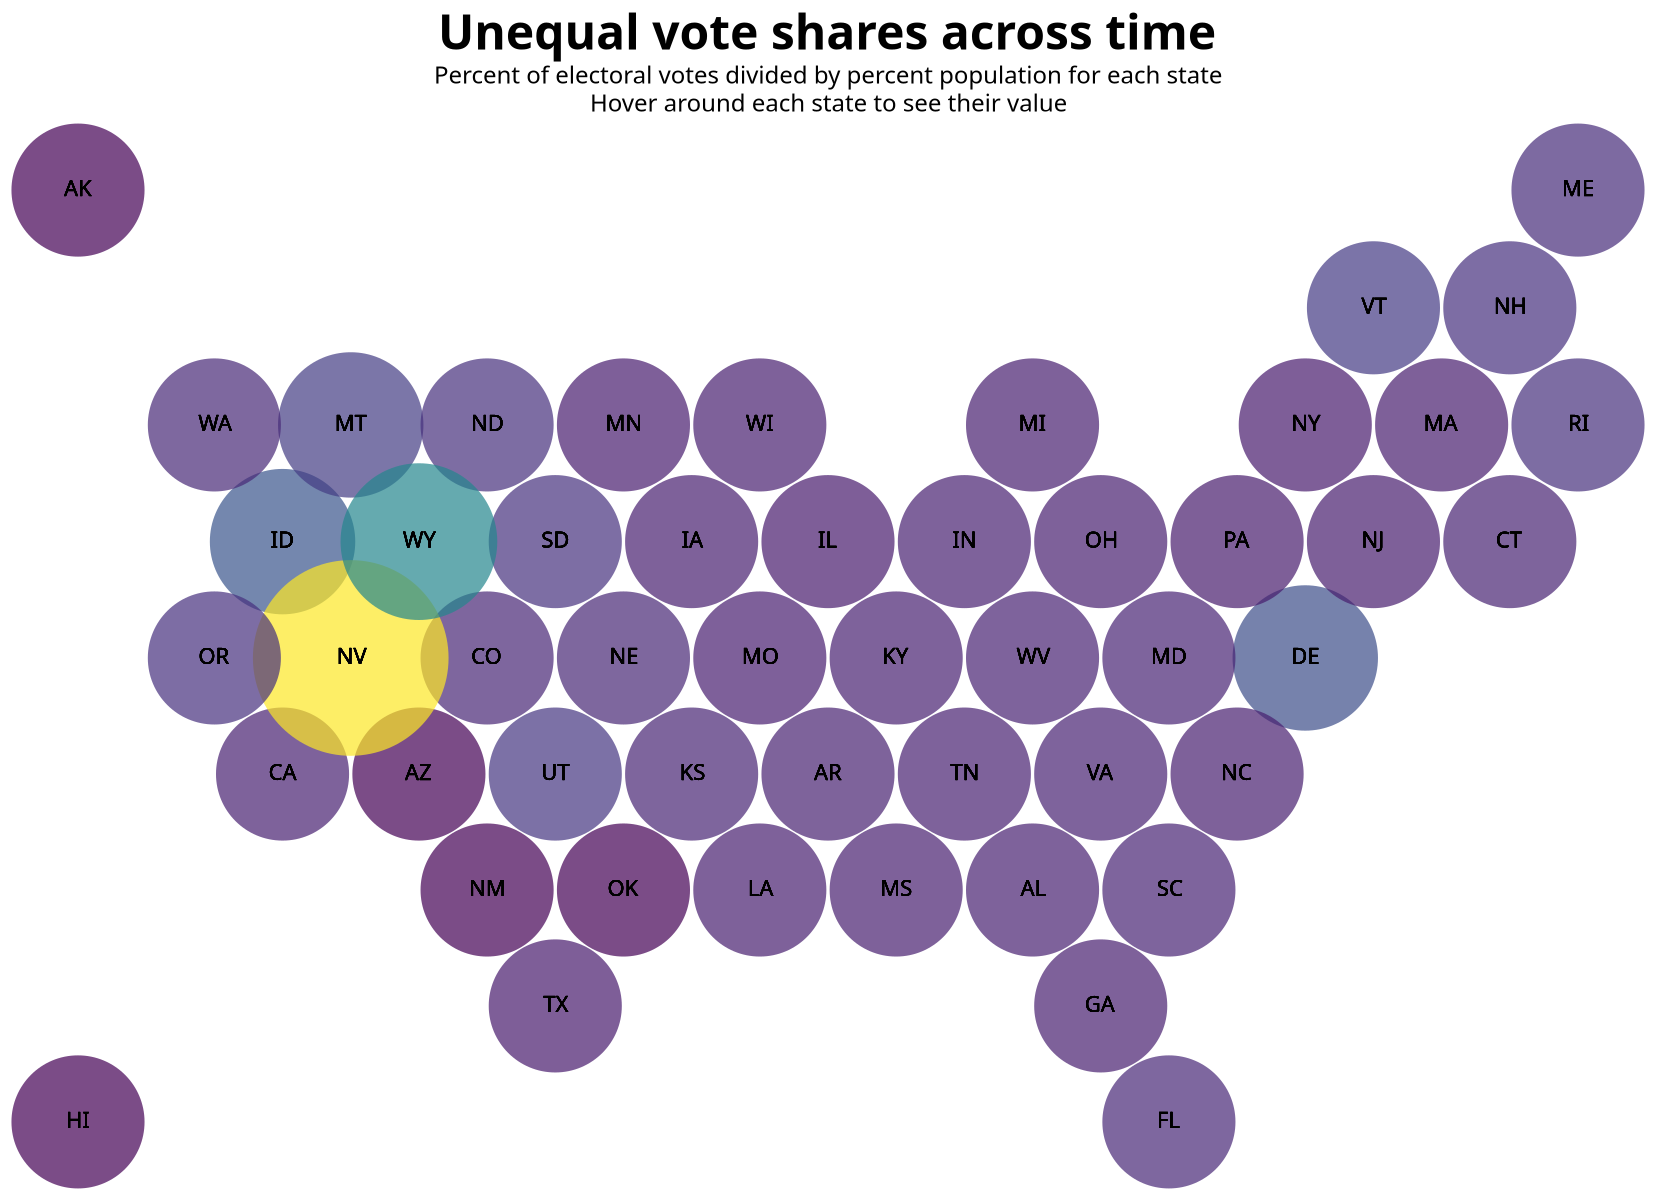 {
  "$schema": "https://vega.github.io/schema/vega/v5.json",
  "background": "white",
  "padding": 5,
  "width": 750,
  "height": 500,
  "title": {
    "text": [
      "Unequal vote shares across time"
    ],
    "fontSize": 24,
    "subtitle": [
      "Percent of electoral votes divided by percent population for each state",
      "Hover around each state to see their value"
    ],
    "frame": "group"
  },
  "style": "cell",
  "data": [
    {
      "name": "Choose_store",
      "values": [
        {
          "unit": "layer_0",
          "fields": [
            {
              "type": "E",
              "field": "year"
            }
          ],
          "values": [
            1900
          ]
        }
      ]
    },
    {
      "name": "data-d8bdb51ec45351b155af748a57fe92d6",
      "values": [
        {
          "State": "Alabama",
          "state_code": "AL",
          "year": 1900,
          "electoral votes": 11,
          "population": 1828697,
          "Electoral votes per 100K": 0.602,
          "%-electoral-votes": 2.460850111856823,
          "%-population": 2.408190785596659,
          "votes-population": 1.02,
          "State_Abbr": "AL",
          "centroid_lon": 15.000000000000002,
          "centroid_lat": 0.6499999999985311
        },
        {
          "State": "Alabama",
          "state_code": "AL",
          "year": 1920,
          "electoral votes": 12,
          "population": 2348174,
          "Electoral votes per 100K": 0.511,
          "%-electoral-votes": 2.2598870056497176,
          "%-population": 2.223566047976852,
          "votes-population": 1.02,
          "State_Abbr": "AL",
          "centroid_lon": 15.000000000000002,
          "centroid_lat": 0.6499999999985311
        },
        {
          "State": "Alabama",
          "state_code": "AL",
          "year": 1940,
          "electoral votes": 11,
          "population": 2832961,
          "Electoral votes per 100K": 0.388,
          "%-electoral-votes": 2.0715630885122414,
          "%-population": 2.149415198515452,
          "votes-population": 0.96,
          "State_Abbr": "AL",
          "centroid_lon": 15.000000000000002,
          "centroid_lat": 0.6499999999985311
        },
        {
          "State": "Alabama",
          "state_code": "AL",
          "year": 1960,
          "electoral votes": 11,
          "population": 3266740,
          "Electoral votes per 100K": 0.337,
          "%-electoral-votes": 2.0484171322160147,
          "%-population": 1.8294994894662928,
          "votes-population": 1.12,
          "State_Abbr": "AL",
          "centroid_lon": 15.000000000000002,
          "centroid_lat": 0.6499999999985311
        },
        {
          "State": "Alabama",
          "state_code": "AL",
          "year": 1980,
          "electoral votes": 9,
          "population": 3894025,
          "Electoral votes per 100K": 0.231,
          "%-electoral-votes": 1.6822429906542056,
          "%-population": 1.7235250187281657,
          "votes-population": 0.98,
          "State_Abbr": "AL",
          "centroid_lon": 15.000000000000002,
          "centroid_lat": 0.6499999999985311
        },
        {
          "State": "Alabama",
          "state_code": "AL",
          "year": 2000,
          "electoral votes": 9,
          "population": 4447100,
          "Electoral votes per 100K": 0.202,
          "%-electoral-votes": 1.6822429906542056,
          "%-population": 1.5834439817230879,
          "votes-population": 1.06,
          "State_Abbr": "AL",
          "centroid_lon": 15.000000000000002,
          "centroid_lat": 0.6499999999985311
        },
        {
          "State": "Alabama",
          "state_code": "AL",
          "year": 2020,
          "electoral votes": 9,
          "population": 4779736,
          "Electoral votes per 100K": 0.188,
          "%-electoral-votes": 1.6822429906542056,
          "%-population": 1.5511380619468218,
          "votes-population": 1.08,
          "State_Abbr": "AL",
          "centroid_lon": 15.000000000000002,
          "centroid_lat": 0.6499999999985311
        },
        {
          "State": "Alaska",
          "state_code": "AK",
          "year": 1900,
          "electoral votes": 0,
          "population": 63592,
          "Electoral votes per 100K": 0,
          "%-electoral-votes": 0,
          "%-population": 0.08374359909687759,
          "votes-population": 0,
          "State_Abbr": "AK",
          "centroid_lon": 1.0000000000000002,
          "centroid_lat": 10.849999999921225
        },
        {
          "State": "Alaska",
          "state_code": "AK",
          "year": 1920,
          "electoral votes": 0,
          "population": 55036,
          "Electoral votes per 100K": 0,
          "%-electoral-votes": 0,
          "%-population": 0.0521154654708101,
          "votes-population": 0,
          "State_Abbr": "AK",
          "centroid_lon": 1.0000000000000002,
          "centroid_lat": 10.849999999921225
        },
        {
          "State": "Alaska",
          "state_code": "AK",
          "year": 1940,
          "electoral votes": 0,
          "population": 72524,
          "Electoral votes per 100K": 0,
          "%-electoral-votes": 0,
          "%-population": 0.05502517961141529,
          "votes-population": 0,
          "State_Abbr": "AK",
          "centroid_lon": 1.0000000000000002,
          "centroid_lat": 10.849999999921225
        },
        {
          "State": "Alaska",
          "state_code": "AK",
          "year": 1960,
          "electoral votes": 3,
          "population": 226167,
          "Electoral votes per 100K": 1.326,
          "%-electoral-votes": 0.5586592178770949,
          "%-population": 0.12666218034925433,
          "votes-population": 4.41,
          "State_Abbr": "AK",
          "centroid_lon": 1.0000000000000002,
          "centroid_lat": 10.849999999921225
        },
        {
          "State": "Alaska",
          "state_code": "AK",
          "year": 1980,
          "electoral votes": 3,
          "population": 401851,
          "Electoral votes per 100K": 0.747,
          "%-electoral-votes": 0.5607476635514018,
          "%-population": 0.1778623024507886,
          "votes-population": 3.15,
          "State_Abbr": "AK",
          "centroid_lon": 1.0000000000000002,
          "centroid_lat": 10.849999999921225
        },
        {
          "State": "Alaska",
          "state_code": "AK",
          "year": 2000,
          "electoral votes": 3,
          "population": 626932,
          "Electoral votes per 100K": 0.479,
          "%-electoral-votes": 0.5607476635514018,
          "%-population": 0.22322675504252634,
          "votes-population": 2.51,
          "State_Abbr": "AK",
          "centroid_lon": 1.0000000000000002,
          "centroid_lat": 10.849999999921225
        },
        {
          "State": "Alaska",
          "state_code": "AK",
          "year": 2020,
          "electoral votes": 3,
          "population": 710231,
          "Electoral votes per 100K": 0.422,
          "%-electoral-votes": 0.5607476635514018,
          "%-population": 0.23048685887140066,
          "votes-population": 2.43,
          "State_Abbr": "AK",
          "centroid_lon": 1.0000000000000002,
          "centroid_lat": 10.849999999921225
        },
        {
          "State": "Arizona",
          "state_code": "AZ",
          "year": 1900,
          "electoral votes": 0,
          "population": 122931,
          "Electoral votes per 100K": 0,
          "%-electoral-votes": 0,
          "%-population": 0.16188646969081424,
          "votes-population": 0,
          "State_Abbr": "AZ",
          "centroid_lon": 5.999999999999999,
          "centroid_lat": 2.349999999985355
        },
        {
          "State": "Arizona",
          "state_code": "AZ",
          "year": 1920,
          "electoral votes": 3,
          "population": 334162,
          "Electoral votes per 100K": 0.898,
          "%-electoral-votes": 0.5649717514124294,
          "%-population": 0.31642939480806825,
          "votes-population": 1.79,
          "State_Abbr": "AZ",
          "centroid_lon": 5.999999999999999,
          "centroid_lat": 2.349999999985355
        },
        {
          "State": "Arizona",
          "state_code": "AZ",
          "year": 1940,
          "electoral votes": 3,
          "population": 499261,
          "Electoral votes per 100K": 0.601,
          "%-electoral-votes": 0.5649717514124294,
          "%-population": 0.37879772486314606,
          "votes-population": 1.49,
          "State_Abbr": "AZ",
          "centroid_lon": 5.999999999999999,
          "centroid_lat": 2.349999999985355
        },
        {
          "State": "Arizona",
          "state_code": "AZ",
          "year": 1960,
          "electoral votes": 4,
          "population": 1302161,
          "Electoral votes per 100K": 0.307,
          "%-electoral-votes": 0.74487895716946,
          "%-population": 0.7292600221330493,
          "votes-population": 1.02,
          "State_Abbr": "AZ",
          "centroid_lon": 5.999999999999999,
          "centroid_lat": 2.349999999985355
        },
        {
          "State": "Arizona",
          "state_code": "AZ",
          "year": 1980,
          "electoral votes": 6,
          "population": 2716546,
          "Electoral votes per 100K": 0.221,
          "%-electoral-votes": 1.1214953271028036,
          "%-population": 1.202363876843606,
          "votes-population": 0.93,
          "State_Abbr": "AZ",
          "centroid_lon": 5.999999999999999,
          "centroid_lat": 2.349999999985355
        },
        {
          "State": "Arizona",
          "state_code": "AZ",
          "year": 2000,
          "electoral votes": 8,
          "population": 5130632,
          "Electoral votes per 100K": 0.156,
          "%-electoral-votes": 1.4953271028037385,
          "%-population": 1.82682385438508,
          "votes-population": 0.82,
          "State_Abbr": "AZ",
          "centroid_lon": 5.999999999999999,
          "centroid_lat": 2.349999999985355
        },
        {
          "State": "Arizona",
          "state_code": "AZ",
          "year": 2020,
          "electoral votes": 11,
          "population": 6392017,
          "Electoral votes per 100K": 0.172,
          "%-electoral-votes": 2.0560747663551404,
          "%-population": 2.074361609367366,
          "votes-population": 0.99,
          "State_Abbr": "AZ",
          "centroid_lon": 5.999999999999999,
          "centroid_lat": 2.349999999985355
        },
        {
          "State": "Arkansas",
          "state_code": "AR",
          "year": 1900,
          "electoral votes": 8,
          "population": 1311564,
          "Electoral votes per 100K": 0.61,
          "%-electoral-votes": 1.7897091722595078,
          "%-population": 1.7271840767061448,
          "votes-population": 1.04,
          "State_Abbr": "AR",
          "centroid_lon": 11.999999999999998,
          "centroid_lat": 2.349999999985355
        },
        {
          "State": "Arkansas",
          "state_code": "AR",
          "year": 1920,
          "electoral votes": 9,
          "population": 1752204,
          "Electoral votes per 100K": 0.514,
          "%-electoral-votes": 1.694915254237288,
          "%-population": 1.6592217286833226,
          "votes-population": 1.02,
          "State_Abbr": "AR",
          "centroid_lon": 11.999999999999998,
          "centroid_lat": 2.349999999985355
        },
        {
          "State": "Arkansas",
          "state_code": "AR",
          "year": 1940,
          "electoral votes": 9,
          "population": 1949387,
          "Electoral votes per 100K": 0.462,
          "%-electoral-votes": 1.694915254237288,
          "%-population": 1.479032731332497,
          "votes-population": 1.15,
          "State_Abbr": "AR",
          "centroid_lon": 11.999999999999998,
          "centroid_lat": 2.349999999985355
        },
        {
          "State": "Arkansas",
          "state_code": "AR",
          "year": 1960,
          "electoral votes": 8,
          "population": 1786272,
          "Electoral votes per 100K": 0.448,
          "%-electoral-votes": 1.48975791433892,
          "%-population": 1.0003807196311718,
          "votes-population": 1.49,
          "State_Abbr": "AR",
          "centroid_lon": 11.999999999999998,
          "centroid_lat": 2.349999999985355
        },
        {
          "State": "Arkansas",
          "state_code": "AR",
          "year": 1980,
          "electoral votes": 6,
          "population": 2286357,
          "Electoral votes per 100K": 0.262,
          "%-electoral-votes": 1.1214953271028036,
          "%-population": 1.0119589605213815,
          "votes-population": 1.11,
          "State_Abbr": "AR",
          "centroid_lon": 11.999999999999998,
          "centroid_lat": 2.349999999985355
        },
        {
          "State": "Arkansas",
          "state_code": "AR",
          "year": 2000,
          "electoral votes": 6,
          "population": 2673400,
          "Electoral votes per 100K": 0.224,
          "%-electoral-votes": 1.1214953271028036,
          "%-population": 0.9518965484784472,
          "votes-population": 1.18,
          "State_Abbr": "AR",
          "centroid_lon": 11.999999999999998,
          "centroid_lat": 2.349999999985355
        },
        {
          "State": "Arkansas",
          "state_code": "AR",
          "year": 2020,
          "electoral votes": 6,
          "population": 2915918,
          "Electoral votes per 100K": 0.206,
          "%-electoral-votes": 1.1214953271028036,
          "%-population": 0.9462847729070921,
          "votes-population": 1.19,
          "State_Abbr": "AR",
          "centroid_lon": 11.999999999999998,
          "centroid_lat": 2.349999999985355
        },
        {
          "State": "California",
          "state_code": "CA",
          "year": 1900,
          "electoral votes": 9,
          "population": 1485053,
          "Electoral votes per 100K": 0.606,
          "%-electoral-votes": 2.013422818791946,
          "%-population": 1.955649815536787,
          "votes-population": 1.03,
          "State_Abbr": "CA",
          "centroid_lon": 4,
          "centroid_lat": 2.349999999985355
        },
        {
          "State": "California",
          "state_code": "CA",
          "year": 1920,
          "electoral votes": 13,
          "population": 3426861,
          "Electoral votes per 100K": 0.379,
          "%-electoral-votes": 2.4482109227871938,
          "%-population": 3.2450115582303543,
          "votes-population": 0.75,
          "State_Abbr": "CA",
          "centroid_lon": 4,
          "centroid_lat": 2.349999999985355
        },
        {
          "State": "California",
          "state_code": "CA",
          "year": 1940,
          "electoral votes": 22,
          "population": 6907387,
          "Electoral votes per 100K": 0.318,
          "%-electoral-votes": 4.143126177024483,
          "%-population": 5.240750790366706,
          "votes-population": 0.79,
          "State_Abbr": "CA",
          "centroid_lon": 4,
          "centroid_lat": 2.349999999985355
        },
        {
          "State": "California",
          "state_code": "CA",
          "year": 1960,
          "electoral votes": 32,
          "population": 15717204,
          "Electoral votes per 100K": 0.204,
          "%-electoral-votes": 5.95903165735568,
          "%-population": 8.802236080568878,
          "votes-population": 0.68,
          "State_Abbr": "CA",
          "centroid_lon": 4,
          "centroid_lat": 2.349999999985355
        },
        {
          "State": "California",
          "state_code": "CA",
          "year": 1980,
          "electoral votes": 45,
          "population": 23667764,
          "Electoral votes per 100K": 0.19,
          "%-electoral-votes": 8.411214953271028,
          "%-population": 10.47553197304943,
          "votes-population": 0.8,
          "State_Abbr": "CA",
          "centroid_lon": 4,
          "centroid_lat": 2.349999999985355
        },
        {
          "State": "California",
          "state_code": "CA",
          "year": 2000,
          "electoral votes": 54,
          "population": 33871648,
          "Electoral votes per 100K": 0.159,
          "%-electoral-votes": 10.093457943925234,
          "%-population": 12.060411768712838,
          "votes-population": 0.84,
          "State_Abbr": "CA",
          "centroid_lon": 4,
          "centroid_lat": 2.349999999985355
        },
        {
          "State": "California",
          "state_code": "CA",
          "year": 2020,
          "electoral votes": 55,
          "population": 37253956,
          "Electoral votes per 100K": 0.148,
          "%-electoral-votes": 10.2803738317757,
          "%-population": 12.08979514970956,
          "votes-population": 0.85,
          "State_Abbr": "CA",
          "centroid_lon": 4,
          "centroid_lat": 2.349999999985355
        },
        {
          "State": "Colorado",
          "state_code": "CO",
          "year": 1900,
          "electoral votes": 4,
          "population": 539700,
          "Electoral votes per 100K": 0.741,
          "%-electoral-votes": 0.8948545861297539,
          "%-population": 0.7107249407564605,
          "votes-population": 1.26,
          "State_Abbr": "CO",
          "centroid_lon": 6.999999999999998,
          "centroid_lat": 4.049999999972234
        },
        {
          "State": "Colorado",
          "state_code": "CO",
          "year": 1920,
          "electoral votes": 6,
          "population": 939629,
          "Electoral votes per 100K": 0.639,
          "%-electoral-votes": 1.1299435028248588,
          "%-population": 0.889766747308522,
          "votes-population": 1.27,
          "State_Abbr": "CO",
          "centroid_lon": 6.999999999999998,
          "centroid_lat": 4.049999999972234
        },
        {
          "State": "Colorado",
          "state_code": "CO",
          "year": 1940,
          "electoral votes": 6,
          "population": 1123296,
          "Electoral votes per 100K": 0.534,
          "%-electoral-votes": 1.1299435028248588,
          "%-population": 0.8522635838727088,
          "votes-population": 1.33,
          "State_Abbr": "CO",
          "centroid_lon": 6.999999999999998,
          "centroid_lat": 4.049999999972234
        },
        {
          "State": "Colorado",
          "state_code": "CO",
          "year": 1960,
          "electoral votes": 6,
          "population": 1753947,
          "Electoral votes per 100K": 0.342,
          "%-electoral-votes": 1.1173184357541899,
          "%-population": 0.9822774818476327,
          "votes-population": 1.14,
          "State_Abbr": "CO",
          "centroid_lon": 6.999999999999998,
          "centroid_lat": 4.049999999972234
        },
        {
          "State": "Colorado",
          "state_code": "CO",
          "year": 1980,
          "electoral votes": 7,
          "population": 2889735,
          "Electoral votes per 100K": 0.242,
          "%-electoral-votes": 1.3084112149532712,
          "%-population": 1.2790186426626526,
          "votes-population": 1.02,
          "State_Abbr": "CO",
          "centroid_lon": 6.999999999999998,
          "centroid_lat": 4.049999999972234
        },
        {
          "State": "Colorado",
          "state_code": "CO",
          "year": 2000,
          "electoral votes": 8,
          "population": 4301261,
          "Electoral votes per 100K": 0.186,
          "%-electoral-votes": 1.4953271028037385,
          "%-population": 1.5315162340109802,
          "votes-population": 0.98,
          "State_Abbr": "CO",
          "centroid_lon": 6.999999999999998,
          "centroid_lat": 4.049999999972234
        },
        {
          "State": "Colorado",
          "state_code": "CO",
          "year": 2020,
          "electoral votes": 9,
          "population": 5029196,
          "Electoral votes per 100K": 0.179,
          "%-electoral-votes": 1.6822429906542056,
          "%-population": 1.6320937676454743,
          "votes-population": 1.03,
          "State_Abbr": "CO",
          "centroid_lon": 6.999999999999998,
          "centroid_lat": 4.049999999972234
        },
        {
          "State": "Connecticut",
          "state_code": "CT",
          "year": 1900,
          "electoral votes": 6,
          "population": 908420,
          "Electoral votes per 100K": 0.66,
          "%-electoral-votes": 1.342281879194631,
          "%-population": 1.19628821693901,
          "votes-population": 1.12,
          "State_Abbr": "CT",
          "centroid_lon": 21.999999999999996,
          "centroid_lat": 5.749999999959213
        },
        {
          "State": "Connecticut",
          "state_code": "CT",
          "year": 1920,
          "electoral votes": 7,
          "population": 1380631,
          "Electoral votes per 100K": 0.507,
          "%-electoral-votes": 1.3182674199623352,
          "%-population": 1.3073665820268554,
          "votes-population": 1.01,
          "State_Abbr": "CT",
          "centroid_lon": 21.999999999999996,
          "centroid_lat": 5.749999999959213
        },
        {
          "State": "Connecticut",
          "state_code": "CT",
          "year": 1940,
          "electoral votes": 8,
          "population": 1709242,
          "Electoral votes per 100K": 0.468,
          "%-electoral-votes": 1.5065913370998116,
          "%-population": 1.296830677422297,
          "votes-population": 1.16,
          "State_Abbr": "CT",
          "centroid_lon": 21.999999999999996,
          "centroid_lat": 5.749999999959213
        },
        {
          "State": "Connecticut",
          "state_code": "CT",
          "year": 1960,
          "electoral votes": 8,
          "population": 2535234,
          "Electoral votes per 100K": 0.316,
          "%-electoral-votes": 1.48975791433892,
          "%-population": 1.419828118759861,
          "votes-population": 1.05,
          "State_Abbr": "CT",
          "centroid_lon": 21.999999999999996,
          "centroid_lat": 5.749999999959213
        },
        {
          "State": "Connecticut",
          "state_code": "CT",
          "year": 1980,
          "electoral votes": 8,
          "population": 3107564,
          "Electoral votes per 100K": 0.257,
          "%-electoral-votes": 1.4953271028037385,
          "%-population": 1.3754314112772705,
          "votes-population": 1.09,
          "State_Abbr": "CT",
          "centroid_lon": 21.999999999999996,
          "centroid_lat": 5.749999999959213
        },
        {
          "State": "Connecticut",
          "state_code": "CT",
          "year": 2000,
          "electoral votes": 8,
          "population": 3405565,
          "Electoral votes per 100K": 0.235,
          "%-electoral-votes": 1.4953271028037385,
          "%-population": 1.2125927916207837,
          "votes-population": 1.23,
          "State_Abbr": "CT",
          "centroid_lon": 21.999999999999996,
          "centroid_lat": 5.749999999959213
        },
        {
          "State": "Connecticut",
          "state_code": "CT",
          "year": 2020,
          "electoral votes": 7,
          "population": 3574097,
          "Electoral votes per 100K": 0.196,
          "%-electoral-votes": 1.3084112149532712,
          "%-population": 1.1598795192433118,
          "votes-population": 1.13,
          "State_Abbr": "CT",
          "centroid_lon": 21.999999999999996,
          "centroid_lat": 5.749999999959213
        },
        {
          "State": "Delaware",
          "state_code": "DE",
          "year": 1900,
          "electoral votes": 3,
          "population": 184735,
          "Electoral votes per 100K": 1.624,
          "%-electoral-votes": 0.6711409395973155,
          "%-population": 0.24327547142976602,
          "votes-population": 2.76,
          "State_Abbr": "DE",
          "centroid_lon": 18.999999999999996,
          "centroid_lat": 4.049999999972233
        },
        {
          "State": "Delaware",
          "state_code": "DE",
          "year": 1920,
          "electoral votes": 3,
          "population": 223003,
          "Electoral votes per 100K": 1.345,
          "%-electoral-votes": 0.5649717514124294,
          "%-population": 0.2111691464929694,
          "votes-population": 2.68,
          "State_Abbr": "DE",
          "centroid_lon": 18.999999999999996,
          "centroid_lat": 4.049999999972233
        },
        {
          "State": "Delaware",
          "state_code": "DE",
          "year": 1940,
          "electoral votes": 3,
          "population": 266505,
          "Electoral votes per 100K": 1.126,
          "%-electoral-votes": 0.5649717514124294,
          "%-population": 0.2022018296335038,
          "votes-population": 2.79,
          "State_Abbr": "DE",
          "centroid_lon": 18.999999999999996,
          "centroid_lat": 4.049999999972233
        },
        {
          "State": "Delaware",
          "state_code": "DE",
          "year": 1960,
          "electoral votes": 3,
          "population": 446292,
          "Electoral votes per 100K": 0.672,
          "%-electoral-votes": 0.5586592178770949,
          "%-population": 0.24994060933924675,
          "votes-population": 2.24,
          "State_Abbr": "DE",
          "centroid_lon": 18.999999999999996,
          "centroid_lat": 4.049999999972233
        },
        {
          "State": "Delaware",
          "state_code": "DE",
          "year": 1980,
          "electoral votes": 3,
          "population": 594338,
          "Electoral votes per 100K": 0.505,
          "%-electoral-votes": 0.5607476635514018,
          "%-population": 0.263058509532132,
          "votes-population": 2.13,
          "State_Abbr": "DE",
          "centroid_lon": 18.999999999999996,
          "centroid_lat": 4.049999999972233
        },
        {
          "State": "Delaware",
          "state_code": "DE",
          "year": 2000,
          "electoral votes": 3,
          "population": 783600,
          "Electoral votes per 100K": 0.383,
          "%-electoral-votes": 0.5607476635514018,
          "%-population": 0.2790102997634889,
          "votes-population": 2.01,
          "State_Abbr": "DE",
          "centroid_lon": 18.999999999999996,
          "centroid_lat": 4.049999999972233
        },
        {
          "State": "Delaware",
          "state_code": "DE",
          "year": 2020,
          "electoral votes": 3,
          "population": 897934,
          "Electoral votes per 100K": 0.334,
          "%-electoral-votes": 0.5607476635514018,
          "%-population": 0.29140094861225757,
          "votes-population": 1.92,
          "State_Abbr": "DE",
          "centroid_lon": 18.999999999999996,
          "centroid_lat": 4.049999999972233
        },
        {
          "State": "Florida",
          "state_code": "FL",
          "year": 1900,
          "electoral votes": 4,
          "population": 528542,
          "Electoral votes per 100K": 0.757,
          "%-electoral-votes": 0.8948545861297539,
          "%-population": 0.6960310943807692,
          "votes-population": 1.29,
          "State_Abbr": "FL",
          "centroid_lon": 17,
          "centroid_lat": -2.74999999997514
        },
        {
          "State": "Florida",
          "state_code": "FL",
          "year": 1920,
          "electoral votes": 6,
          "population": 968470,
          "Electoral votes per 100K": 0.62,
          "%-electoral-votes": 1.1299435028248588,
          "%-population": 0.9170772738664776,
          "votes-population": 1.23,
          "State_Abbr": "FL",
          "centroid_lon": 17,
          "centroid_lat": -2.74999999997514
        },
        {
          "State": "Florida",
          "state_code": "FL",
          "year": 1940,
          "electoral votes": 7,
          "population": 1897414,
          "Electoral votes per 100K": 0.369,
          "%-electoral-votes": 1.3182674199623352,
          "%-population": 1.4395999413602933,
          "votes-population": 0.92,
          "State_Abbr": "FL",
          "centroid_lon": 17,
          "centroid_lat": -2.74999999997514
        },
        {
          "State": "Florida",
          "state_code": "FL",
          "year": 1960,
          "electoral votes": 10,
          "population": 4951560,
          "Electoral votes per 100K": 0.202,
          "%-electoral-votes": 1.86219739292365,
          "%-population": 2.7730632043143064,
          "votes-population": 0.67,
          "State_Abbr": "FL",
          "centroid_lon": 17,
          "centroid_lat": -2.74999999997514
        },
        {
          "State": "Florida",
          "state_code": "FL",
          "year": 1980,
          "electoral votes": 17,
          "population": 9746961,
          "Electoral votes per 100K": 0.174,
          "%-electoral-votes": 3.177570093457944,
          "%-population": 4.314078913224157,
          "votes-population": 0.74,
          "State_Abbr": "FL",
          "centroid_lon": 17,
          "centroid_lat": -2.74999999997514
        },
        {
          "State": "Florida",
          "state_code": "FL",
          "year": 2000,
          "electoral votes": 25,
          "population": 15982378,
          "Electoral votes per 100K": 0.156,
          "%-electoral-votes": 4.672897196261682,
          "%-population": 5.69071985287569,
          "votes-population": 0.82,
          "State_Abbr": "FL",
          "centroid_lon": 17,
          "centroid_lat": -2.74999999997514
        },
        {
          "State": "Florida",
          "state_code": "FL",
          "year": 2020,
          "electoral votes": 29,
          "population": 18801310,
          "Electoral votes per 100K": 0.154,
          "%-electoral-votes": 5.420560747663552,
          "%-population": 6.1014724569435215,
          "votes-population": 0.89,
          "State_Abbr": "FL",
          "centroid_lon": 17,
          "centroid_lat": -2.74999999997514
        },
        {
          "State": "Georgia",
          "state_code": "GA",
          "year": 1900,
          "electoral votes": 13,
          "population": 2216331,
          "Electoral votes per 100K": 0.587,
          "%-electoral-votes": 2.9082774049217,
          "%-population": 2.9186616984838,
          "votes-population": 1,
          "State_Abbr": "GA",
          "centroid_lon": 16,
          "centroid_lat": -1.049999999988285
        },
        {
          "State": "Georgia",
          "state_code": "GA",
          "year": 1920,
          "electoral votes": 14,
          "population": 2895832,
          "Electoral votes per 100K": 0.483,
          "%-electoral-votes": 2.6365348399246704,
          "%-population": 2.7421620867299032,
          "votes-population": 0.96,
          "State_Abbr": "GA",
          "centroid_lon": 16,
          "centroid_lat": -1.049999999988285
        },
        {
          "State": "Georgia",
          "state_code": "GA",
          "year": 1940,
          "electoral votes": 12,
          "population": 3123723,
          "Electoral votes per 100K": 0.384,
          "%-electoral-votes": 2.2598870056497176,
          "%-population": 2.3700212223720283,
          "votes-population": 0.95,
          "State_Abbr": "GA",
          "centroid_lon": 16,
          "centroid_lat": -1.049999999988285
        },
        {
          "State": "Georgia",
          "state_code": "GA",
          "year": 1960,
          "electoral votes": 12,
          "population": 3943116,
          "Electoral votes per 100K": 0.304,
          "%-electoral-votes": 2.2346368715083798,
          "%-population": 2.2082959491439085,
          "votes-population": 1.01,
          "State_Abbr": "GA",
          "centroid_lon": 16,
          "centroid_lat": -1.049999999988285
        },
        {
          "State": "Georgia",
          "state_code": "GA",
          "year": 1980,
          "electoral votes": 12,
          "population": 5462982,
          "Electoral votes per 100K": 0.22,
          "%-electoral-votes": 2.2429906542056073,
          "%-population": 2.4179572945375627,
          "votes-population": 0.93,
          "State_Abbr": "GA",
          "centroid_lon": 16,
          "centroid_lat": -1.049999999988285
        },
        {
          "State": "Georgia",
          "state_code": "GA",
          "year": 2000,
          "electoral votes": 13,
          "population": 8186453,
          "Electoral votes per 100K": 0.159,
          "%-electoral-votes": 2.4299065420560746,
          "%-population": 2.9148860458521098,
          "votes-population": 0.83,
          "State_Abbr": "GA",
          "centroid_lon": 16,
          "centroid_lat": -1.049999999988285
        },
        {
          "State": "Georgia",
          "state_code": "GA",
          "year": 2020,
          "electoral votes": 16,
          "population": 9687653,
          "Electoral votes per 100K": 0.165,
          "%-electoral-votes": 2.990654205607477,
          "%-population": 3.1438739083567193,
          "votes-population": 0.95,
          "State_Abbr": "GA",
          "centroid_lon": 16,
          "centroid_lat": -1.049999999988285
        },
        {
          "State": "Hawaii",
          "state_code": "HI",
          "year": 1900,
          "electoral votes": 0,
          "population": 154001,
          "Electoral votes per 100K": 0,
          "%-electoral-votes": 0,
          "%-population": 0.20280220789593417,
          "votes-population": 0,
          "State_Abbr": "HI",
          "centroid_lon": 0.9999999999999999,
          "centroid_lat": -2.749999999975139
        },
        {
          "State": "Hawaii",
          "state_code": "HI",
          "year": 1920,
          "electoral votes": 0,
          "population": 225881,
          "Electoral votes per 100K": 0,
          "%-electoral-votes": 0,
          "%-population": 0.21389442285071691,
          "votes-population": 0,
          "State_Abbr": "HI",
          "centroid_lon": 0.9999999999999999,
          "centroid_lat": -2.749999999975139
        },
        {
          "State": "Hawaii",
          "state_code": "HI",
          "year": 1940,
          "electoral votes": 0,
          "population": 722770,
          "Electoral votes per 100K": 0,
          "%-electoral-votes": 0,
          "%-population": 0.5483777655361346,
          "votes-population": 0,
          "State_Abbr": "HI",
          "centroid_lon": 0.9999999999999999,
          "centroid_lat": -2.749999999975139
        },
        {
          "State": "Hawaii",
          "state_code": "HI",
          "year": 1960,
          "electoral votes": 3,
          "population": 632772,
          "Electoral votes per 100K": 0.474,
          "%-electoral-votes": 0.5586592178770949,
          "%-population": 0.3543765500004791,
          "votes-population": 1.58,
          "State_Abbr": "HI",
          "centroid_lon": 0.9999999999999999,
          "centroid_lat": -2.749999999975139
        },
        {
          "State": "Hawaii",
          "state_code": "HI",
          "year": 1980,
          "electoral votes": 4,
          "population": 964691,
          "Electoral votes per 100K": 0.415,
          "%-electoral-votes": 0.7476635514018692,
          "%-population": 0.42697955812864397,
          "votes-population": 1.75,
          "State_Abbr": "HI",
          "centroid_lon": 0.9999999999999999,
          "centroid_lat": -2.749999999975139
        },
        {
          "State": "Hawaii",
          "state_code": "HI",
          "year": 2000,
          "electoral votes": 4,
          "population": 1211537,
          "Electoral votes per 100K": 0.33,
          "%-electoral-votes": 0.7476635514018692,
          "%-population": 0.43138246751474996,
          "votes-population": 1.73,
          "State_Abbr": "HI",
          "centroid_lon": 0.9999999999999999,
          "centroid_lat": -2.749999999975139
        },
        {
          "State": "Hawaii",
          "state_code": "HI",
          "year": 2020,
          "electoral votes": 4,
          "population": 1360301,
          "Electoral votes per 100K": 0.294,
          "%-electoral-votes": 0.7476635514018692,
          "%-population": 0.44145004176053315,
          "votes-population": 1.69,
          "State_Abbr": "HI",
          "centroid_lon": 0.9999999999999999,
          "centroid_lat": -2.749999999975139
        },
        {
          "State": "Idaho",
          "state_code": "ID",
          "year": 1900,
          "electoral votes": 3,
          "population": 161772,
          "Electoral votes per 100K": 1.854,
          "%-electoral-votes": 0.6711409395973155,
          "%-population": 0.2130357515583734,
          "votes-population": 3.15,
          "State_Abbr": "ID",
          "centroid_lon": 4,
          "centroid_lat": 5.749999999959213
        },
        {
          "State": "Idaho",
          "state_code": "ID",
          "year": 1920,
          "electoral votes": 4,
          "population": 431866,
          "Electoral votes per 100K": 0.926,
          "%-electoral-votes": 0.7532956685499058,
          "%-population": 0.40894864472376036,
          "votes-population": 1.84,
          "State_Abbr": "ID",
          "centroid_lon": 4,
          "centroid_lat": 5.749999999959213
        },
        {
          "State": "Idaho",
          "state_code": "ID",
          "year": 1940,
          "electoral votes": 4,
          "population": 524873,
          "Electoral votes per 100K": 0.762,
          "%-electoral-votes": 0.7532956685499058,
          "%-population": 0.3982299803952123,
          "votes-population": 1.89,
          "State_Abbr": "ID",
          "centroid_lon": 4,
          "centroid_lat": 5.749999999959213
        },
        {
          "State": "Idaho",
          "state_code": "ID",
          "year": 1960,
          "electoral votes": 4,
          "population": 667191,
          "Electoral votes per 100K": 0.6,
          "%-electoral-votes": 0.74487895716946,
          "%-population": 0.37365250796711874,
          "votes-population": 1.99,
          "State_Abbr": "ID",
          "centroid_lon": 4,
          "centroid_lat": 5.749999999959213
        },
        {
          "State": "Idaho",
          "state_code": "ID",
          "year": 1980,
          "electoral votes": 4,
          "population": 944127,
          "Electoral votes per 100K": 0.424,
          "%-electoral-votes": 0.7476635514018692,
          "%-population": 0.41787777565803164,
          "votes-population": 1.79,
          "State_Abbr": "ID",
          "centroid_lon": 4,
          "centroid_lat": 5.749999999959213
        },
        {
          "State": "Idaho",
          "state_code": "ID",
          "year": 2000,
          "electoral votes": 4,
          "population": 1293953,
          "Electoral votes per 100K": 0.309,
          "%-electoral-votes": 0.7476635514018692,
          "%-population": 0.46072768556644433,
          "votes-population": 1.62,
          "State_Abbr": "ID",
          "centroid_lon": 4,
          "centroid_lat": 5.749999999959213
        },
        {
          "State": "Idaho",
          "state_code": "ID",
          "year": 2020,
          "electoral votes": 4,
          "population": 1567582,
          "Electoral votes per 100K": 0.255,
          "%-electoral-votes": 0.7476635514018692,
          "%-population": 0.508717658344043,
          "votes-population": 1.47,
          "State_Abbr": "ID",
          "centroid_lon": 4,
          "centroid_lat": 5.749999999959213
        },
        {
          "State": "Illinois",
          "state_code": "IL",
          "year": 1900,
          "electoral votes": 24,
          "population": 4821550,
          "Electoral votes per 100K": 0.498,
          "%-electoral-votes": 5.369127516778524,
          "%-population": 6.349445688538655,
          "votes-population": 0.85,
          "State_Abbr": "IL",
          "centroid_lon": 12,
          "centroid_lat": 5.749999999959212
        },
        {
          "State": "Illinois",
          "state_code": "IL",
          "year": 1920,
          "electoral votes": 29,
          "population": 6485280,
          "Electoral votes per 100K": 0.447,
          "%-electoral-votes": 5.4613935969868175,
          "%-population": 6.141132820490866,
          "votes-population": 0.89,
          "State_Abbr": "IL",
          "centroid_lon": 12,
          "centroid_lat": 5.749999999959212
        },
        {
          "State": "Illinois",
          "state_code": "IL",
          "year": 1940,
          "electoral votes": 29,
          "population": 7897241,
          "Electoral votes per 100K": 0.367,
          "%-electoral-votes": 5.4613935969868175,
          "%-population": 5.99176968258277,
          "votes-population": 0.91,
          "State_Abbr": "IL",
          "centroid_lon": 12,
          "centroid_lat": 5.749999999959212
        },
        {
          "State": "Illinois",
          "state_code": "IL",
          "year": 1960,
          "electoral votes": 27,
          "population": 10081158,
          "Electoral votes per 100K": 0.268,
          "%-electoral-votes": 5.027932960893855,
          "%-population": 5.645834506030181,
          "votes-population": 0.89,
          "State_Abbr": "IL",
          "centroid_lon": 12,
          "centroid_lat": 5.749999999959212
        },
        {
          "State": "Illinois",
          "state_code": "IL",
          "year": 1980,
          "electoral votes": 26,
          "population": 11427409,
          "Electoral votes per 100K": 0.228,
          "%-electoral-votes": 4.859813084112149,
          "%-population": 5.057857951795227,
          "votes-population": 0.96,
          "State_Abbr": "IL",
          "centroid_lon": 12,
          "centroid_lat": 5.749999999959212
        },
        {
          "State": "Illinois",
          "state_code": "IL",
          "year": 2000,
          "electoral votes": 22,
          "population": 12419293,
          "Electoral votes per 100K": 0.177,
          "%-electoral-votes": 4.112149532710281,
          "%-population": 4.422040151583205,
          "votes-population": 0.93,
          "State_Abbr": "IL",
          "centroid_lon": 12,
          "centroid_lat": 5.749999999959212
        },
        {
          "State": "Illinois",
          "state_code": "IL",
          "year": 2020,
          "electoral votes": 20,
          "population": 12830632,
          "Electoral votes per 100K": 0.156,
          "%-electoral-votes": 3.7383177570093453,
          "%-population": 4.163845378496401,
          "votes-population": 0.9,
          "State_Abbr": "IL",
          "centroid_lon": 12,
          "centroid_lat": 5.749999999959212
        },
        {
          "State": "Indiana",
          "state_code": "IN",
          "year": 1900,
          "electoral votes": 15,
          "population": 2516462,
          "Electoral votes per 100K": 0.596,
          "%-electoral-votes": 3.3557046979865772,
          "%-population": 3.313900881722965,
          "votes-population": 1.01,
          "State_Abbr": "IN",
          "centroid_lon": 13.999999999999998,
          "centroid_lat": 5.749999999959213
        },
        {
          "State": "Indiana",
          "state_code": "IN",
          "year": 1920,
          "electoral votes": 15,
          "population": 2930390,
          "Electoral votes per 100K": 0.512,
          "%-electoral-votes": 2.824858757062147,
          "%-population": 2.7748862355732102,
          "votes-population": 1.02,
          "State_Abbr": "IN",
          "centroid_lon": 13.999999999999998,
          "centroid_lat": 5.749999999959213
        },
        {
          "State": "Indiana",
          "state_code": "IN",
          "year": 1940,
          "electoral votes": 14,
          "population": 3427796,
          "Electoral votes per 100K": 0.408,
          "%-electoral-votes": 2.6365348399246704,
          "%-population": 2.6007265259954067,
          "votes-population": 1.01,
          "State_Abbr": "IN",
          "centroid_lon": 13.999999999999998,
          "centroid_lat": 5.749999999959213
        },
        {
          "State": "Indiana",
          "state_code": "IN",
          "year": 1960,
          "electoral votes": 13,
          "population": 4662498,
          "Electoral votes per 100K": 0.279,
          "%-electoral-votes": 2.4208566108007448,
          "%-population": 2.6111774156001433,
          "votes-population": 0.93,
          "State_Abbr": "IN",
          "centroid_lon": 13.999999999999998,
          "centroid_lat": 5.749999999959213
        },
        {
          "State": "Indiana",
          "state_code": "IN",
          "year": 1980,
          "electoral votes": 13,
          "population": 5490210,
          "Electoral votes per 100K": 0.237,
          "%-electoral-votes": 2.4299065420560746,
          "%-population": 2.430008613984646,
          "votes-population": 1,
          "State_Abbr": "IN",
          "centroid_lon": 13.999999999999998,
          "centroid_lat": 5.749999999959213
        },
        {
          "State": "Indiana",
          "state_code": "IN",
          "year": 2000,
          "electoral votes": 12,
          "population": 6080485,
          "Electoral votes per 100K": 0.197,
          "%-electoral-votes": 2.2429906542056073,
          "%-population": 2.165030554565337,
          "votes-population": 1.04,
          "State_Abbr": "IN",
          "centroid_lon": 13.999999999999998,
          "centroid_lat": 5.749999999959213
        },
        {
          "State": "Indiana",
          "state_code": "IN",
          "year": 2020,
          "electoral votes": 11,
          "population": 6483802,
          "Electoral votes per 100K": 0.17,
          "%-electoral-votes": 2.0560747663551404,
          "%-population": 2.104148025817101,
          "votes-population": 0.98,
          "State_Abbr": "IN",
          "centroid_lon": 13.999999999999998,
          "centroid_lat": 5.749999999959213
        },
        {
          "State": "Iowa",
          "state_code": "IA",
          "year": 1900,
          "electoral votes": 13,
          "population": 2231853,
          "Electoral votes per 100K": 0.582,
          "%-electoral-votes": 2.9082774049217,
          "%-population": 2.9391024480306256,
          "votes-population": 0.99,
          "State_Abbr": "IA",
          "centroid_lon": 10,
          "centroid_lat": 5.749999999959213
        },
        {
          "State": "Iowa",
          "state_code": "IA",
          "year": 1920,
          "electoral votes": 13,
          "population": 2404021,
          "Electoral votes per 100K": 0.541,
          "%-electoral-votes": 2.4482109227871938,
          "%-population": 2.2764494770078194,
          "votes-population": 1.08,
          "State_Abbr": "IA",
          "centroid_lon": 10,
          "centroid_lat": 5.749999999959213
        },
        {
          "State": "Iowa",
          "state_code": "IA",
          "year": 1940,
          "electoral votes": 11,
          "population": 2538268,
          "Electoral votes per 100K": 0.433,
          "%-electoral-votes": 2.0715630885122414,
          "%-population": 1.9258266587875443,
          "votes-population": 1.08,
          "State_Abbr": "IA",
          "centroid_lon": 10,
          "centroid_lat": 5.749999999959213
        },
        {
          "State": "Iowa",
          "state_code": "IA",
          "year": 1960,
          "electoral votes": 10,
          "population": 2757537,
          "Electoral votes per 100K": 0.363,
          "%-electoral-votes": 1.86219739292365,
          "%-population": 1.544326311149468,
          "votes-population": 1.21,
          "State_Abbr": "IA",
          "centroid_lon": 10,
          "centroid_lat": 5.749999999959213
        },
        {
          "State": "Iowa",
          "state_code": "IA",
          "year": 1980,
          "electoral votes": 8,
          "population": 2913808,
          "Electoral votes per 100K": 0.275,
          "%-electoral-votes": 1.4953271028037385,
          "%-population": 1.2896735351648432,
          "votes-population": 1.16,
          "State_Abbr": "IA",
          "centroid_lon": 10,
          "centroid_lat": 5.749999999959213
        },
        {
          "State": "Iowa",
          "state_code": "IA",
          "year": 2000,
          "electoral votes": 7,
          "population": 2926324,
          "Electoral votes per 100K": 0.239,
          "%-electoral-votes": 1.3084112149532712,
          "%-population": 1.041953211389857,
          "votes-population": 1.26,
          "State_Abbr": "IA",
          "centroid_lon": 10,
          "centroid_lat": 5.749999999959213
        },
        {
          "State": "Iowa",
          "state_code": "IA",
          "year": 2020,
          "electoral votes": 6,
          "population": 3046355,
          "Electoral votes per 100K": 0.197,
          "%-electoral-votes": 1.1214953271028036,
          "%-population": 0.9886146830498609,
          "votes-population": 1.13,
          "State_Abbr": "IA",
          "centroid_lon": 10,
          "centroid_lat": 5.749999999959213
        },
        {
          "State": "Kansas",
          "state_code": "KS",
          "year": 1900,
          "electoral votes": 10,
          "population": 1470495,
          "Electoral votes per 100K": 0.68,
          "%-electoral-votes": 2.237136465324385,
          "%-population": 1.936478546892109,
          "votes-population": 1.16,
          "State_Abbr": "KS",
          "centroid_lon": 10,
          "centroid_lat": 2.349999999985355
        },
        {
          "State": "Kansas",
          "state_code": "KS",
          "year": 1920,
          "electoral votes": 10,
          "population": 1769257,
          "Electoral votes per 100K": 0.565,
          "%-electoral-votes": 1.8832391713747645,
          "%-population": 1.6753697959969667,
          "votes-population": 1.12,
          "State_Abbr": "KS",
          "centroid_lon": 10,
          "centroid_lat": 2.349999999985355
        },
        {
          "State": "Kansas",
          "state_code": "KS",
          "year": 1940,
          "electoral votes": 9,
          "population": 1801028,
          "Electoral votes per 100K": 0.5,
          "%-electoral-votes": 1.694915254237288,
          "%-population": 1.366470260674922,
          "votes-population": 1.24,
          "State_Abbr": "KS",
          "centroid_lon": 10,
          "centroid_lat": 2.349999999985355
        },
        {
          "State": "Kansas",
          "state_code": "KS",
          "year": 1960,
          "electoral votes": 8,
          "population": 2178611,
          "Electoral votes per 100K": 0.367,
          "%-electoral-votes": 1.48975791433892,
          "%-population": 1.2201055830110905,
          "votes-population": 1.22,
          "State_Abbr": "KS",
          "centroid_lon": 10,
          "centroid_lat": 2.349999999985355
        },
        {
          "State": "Kansas",
          "state_code": "KS",
          "year": 1980,
          "electoral votes": 7,
          "population": 2364236,
          "Electoral votes per 100K": 0.296,
          "%-electoral-votes": 1.3084112149532712,
          "%-population": 1.0464287969845605,
          "votes-population": 1.25,
          "State_Abbr": "KS",
          "centroid_lon": 10,
          "centroid_lat": 2.349999999985355
        },
        {
          "State": "Kansas",
          "state_code": "KS",
          "year": 2000,
          "electoral votes": 6,
          "population": 2688418,
          "Electoral votes per 100K": 0.223,
          "%-electoral-votes": 1.1214953271028036,
          "%-population": 0.9572438898284321,
          "votes-population": 1.17,
          "State_Abbr": "KS",
          "centroid_lon": 10,
          "centroid_lat": 2.349999999985355
        },
        {
          "State": "Kansas",
          "state_code": "KS",
          "year": 2020,
          "electoral votes": 6,
          "population": 2853118,
          "Electoral votes per 100K": 0.21,
          "%-electoral-votes": 1.1214953271028036,
          "%-population": 0.9259046786319564,
          "votes-population": 1.21,
          "State_Abbr": "KS",
          "centroid_lon": 10,
          "centroid_lat": 2.349999999985355
        },
        {
          "State": "Kentucky",
          "state_code": "KY",
          "year": 1900,
          "electoral votes": 13,
          "population": 2147174,
          "Electoral votes per 100K": 0.605,
          "%-electoral-votes": 2.9082774049217,
          "%-population": 2.8275896126437137,
          "votes-population": 1.03,
          "State_Abbr": "KY",
          "centroid_lon": 13,
          "centroid_lat": 4.0499999999722345
        },
        {
          "State": "Kentucky",
          "state_code": "KY",
          "year": 1920,
          "electoral votes": 13,
          "population": 2416630,
          "Electoral votes per 100K": 0.538,
          "%-electoral-votes": 2.4482109227871938,
          "%-population": 2.2883893691533506,
          "votes-population": 1.07,
          "State_Abbr": "KY",
          "centroid_lon": 13,
          "centroid_lat": 4.0499999999722345
        },
        {
          "State": "Kentucky",
          "state_code": "KY",
          "year": 1940,
          "electoral votes": 11,
          "population": 2845627,
          "Electoral votes per 100K": 0.387,
          "%-electoral-votes": 2.0715630885122414,
          "%-population": 2.1590251059248367,
          "votes-population": 0.96,
          "State_Abbr": "KY",
          "centroid_lon": 13,
          "centroid_lat": 4.0499999999722345
        },
        {
          "State": "Kentucky",
          "state_code": "KY",
          "year": 1960,
          "electoral votes": 10,
          "population": 3038156,
          "Electoral votes per 100K": 0.329,
          "%-electoral-votes": 1.86219739292365,
          "%-population": 1.7014836965656754,
          "votes-population": 1.09,
          "State_Abbr": "KY",
          "centroid_lon": 13,
          "centroid_lat": 4.0499999999722345
        },
        {
          "State": "Kentucky",
          "state_code": "KY",
          "year": 1980,
          "electoral votes": 9,
          "population": 3660324,
          "Electoral votes per 100K": 0.246,
          "%-electoral-votes": 1.6822429906542056,
          "%-population": 1.6200871824529,
          "votes-population": 1.04,
          "State_Abbr": "KY",
          "centroid_lon": 13,
          "centroid_lat": 4.0499999999722345
        },
        {
          "State": "Kentucky",
          "state_code": "KY",
          "year": 2000,
          "electoral votes": 8,
          "population": 4041769,
          "Electoral votes per 100K": 0.198,
          "%-electoral-votes": 1.4953271028037385,
          "%-population": 1.4391209549065553,
          "votes-population": 1.04,
          "State_Abbr": "KY",
          "centroid_lon": 13,
          "centroid_lat": 4.0499999999722345
        },
        {
          "State": "Kentucky",
          "state_code": "KY",
          "year": 2020,
          "electoral votes": 8,
          "population": 4339367,
          "Electoral votes per 100K": 0.184,
          "%-electoral-votes": 1.4953271028037385,
          "%-population": 1.4082278432231392,
          "votes-population": 1.06,
          "State_Abbr": "KY",
          "centroid_lon": 13,
          "centroid_lat": 4.0499999999722345
        },
        {
          "State": "Louisiana",
          "state_code": "LA",
          "year": 1900,
          "electoral votes": 8,
          "population": 1381625,
          "Electoral votes per 100K": 0.579,
          "%-electoral-votes": 1.7897091722595078,
          "%-population": 1.8194466301142205,
          "votes-population": 0.98,
          "State_Abbr": "LA",
          "centroid_lon": 10.999999999999996,
          "centroid_lat": 0.649999999998531
        },
        {
          "State": "Louisiana",
          "state_code": "LA",
          "year": 1920,
          "electoral votes": 10,
          "population": 1798509,
          "Electoral votes per 100K": 0.556,
          "%-electoral-votes": 1.8832391713747645,
          "%-population": 1.7030695124725854,
          "votes-population": 1.11,
          "State_Abbr": "LA",
          "centroid_lon": 10.999999999999996,
          "centroid_lat": 0.649999999998531
        },
        {
          "State": "Louisiana",
          "state_code": "LA",
          "year": 1940,
          "electoral votes": 10,
          "population": 2363880,
          "Electoral votes per 100K": 0.423,
          "%-electoral-votes": 1.8832391713747645,
          "%-population": 1.7935155476784561,
          "votes-population": 1.05,
          "State_Abbr": "LA",
          "centroid_lon": 10.999999999999996,
          "centroid_lat": 0.649999999998531
        },
        {
          "State": "Louisiana",
          "state_code": "LA",
          "year": 1960,
          "electoral votes": 10,
          "population": 3257022,
          "Electoral votes per 100K": 0.307,
          "%-electoral-votes": 1.86219739292365,
          "%-population": 1.8240570373462488,
          "votes-population": 1.02,
          "State_Abbr": "LA",
          "centroid_lon": 10.999999999999996,
          "centroid_lat": 0.649999999998531
        },
        {
          "State": "Louisiana",
          "state_code": "LA",
          "year": 1980,
          "electoral votes": 10,
          "population": 4206116,
          "Electoral votes per 100K": 0.238,
          "%-electoral-votes": 1.8691588785046727,
          "%-population": 1.861658863944848,
          "votes-population": 1,
          "State_Abbr": "LA",
          "centroid_lon": 10.999999999999996,
          "centroid_lat": 0.649999999998531
        },
        {
          "State": "Louisiana",
          "state_code": "LA",
          "year": 2000,
          "electoral votes": 9,
          "population": 4468976,
          "Electoral votes per 100K": 0.201,
          "%-electoral-votes": 1.6822429906542056,
          "%-population": 1.5912331972892262,
          "votes-population": 1.06,
          "State_Abbr": "LA",
          "centroid_lon": 10.999999999999996,
          "centroid_lat": 0.649999999998531
        },
        {
          "State": "Louisiana",
          "state_code": "LA",
          "year": 2020,
          "electoral votes": 8,
          "population": 4533372,
          "Electoral votes per 100K": 0.176,
          "%-electoral-votes": 1.4953271028037385,
          "%-population": 1.4711870819149817,
          "votes-population": 1.02,
          "State_Abbr": "LA",
          "centroid_lon": 10.999999999999996,
          "centroid_lat": 0.649999999998531
        },
        {
          "State": "Maine",
          "state_code": "ME",
          "year": 1900,
          "electoral votes": 6,
          "population": 694466,
          "Electoral votes per 100K": 0.864,
          "%-electoral-votes": 1.342281879194631,
          "%-population": 0.9145345686629166,
          "votes-population": 1.47,
          "State_Abbr": "ME",
          "centroid_lon": 23,
          "centroid_lat": 10.849999999921225
        },
        {
          "State": "Maine",
          "state_code": "ME",
          "year": 1920,
          "electoral votes": 6,
          "population": 768014,
          "Electoral votes per 100K": 0.781,
          "%-electoral-votes": 1.1299435028248588,
          "%-population": 0.7272586506668135,
          "votes-population": 1.55,
          "State_Abbr": "ME",
          "centroid_lon": 23,
          "centroid_lat": 10.849999999921225
        },
        {
          "State": "Maine",
          "state_code": "ME",
          "year": 1940,
          "electoral votes": 5,
          "population": 847226,
          "Electoral votes per 100K": 0.59,
          "%-electoral-votes": 0.9416195856873822,
          "%-population": 0.6428046277295919,
          "votes-population": 1.46,
          "State_Abbr": "ME",
          "centroid_lon": 23,
          "centroid_lat": 10.849999999921225
        },
        {
          "State": "Maine",
          "state_code": "ME",
          "year": 1960,
          "electoral votes": 5,
          "population": 969265,
          "Electoral votes per 100K": 0.516,
          "%-electoral-votes": 0.931098696461825,
          "%-population": 0.5428255149346279,
          "votes-population": 1.72,
          "State_Abbr": "ME",
          "centroid_lon": 23,
          "centroid_lat": 10.849999999921225
        },
        {
          "State": "Maine",
          "state_code": "ME",
          "year": 1980,
          "electoral votes": 4,
          "population": 1125043,
          "Electoral votes per 100K": 0.356,
          "%-electoral-votes": 0.7476635514018692,
          "%-population": 0.49795257032119505,
          "votes-population": 1.5,
          "State_Abbr": "ME",
          "centroid_lon": 23,
          "centroid_lat": 10.849999999921225
        },
        {
          "State": "Maine",
          "state_code": "ME",
          "year": 2000,
          "electoral votes": 4,
          "population": 1274923,
          "Electoral votes per 100K": 0.314,
          "%-electoral-votes": 0.7476635514018692,
          "%-population": 0.45395182287565927,
          "votes-population": 1.65,
          "State_Abbr": "ME",
          "centroid_lon": 23,
          "centroid_lat": 10.849999999921225
        },
        {
          "State": "Maine",
          "state_code": "ME",
          "year": 2020,
          "electoral votes": 4,
          "population": 1328361,
          "Electoral votes per 100K": 0.301,
          "%-electoral-votes": 0.7476635514018692,
          "%-population": 0.4310847517741026,
          "votes-population": 1.73,
          "State_Abbr": "ME",
          "centroid_lon": 23,
          "centroid_lat": 10.849999999921225
        },
        {
          "State": "Maryland",
          "state_code": "MD",
          "year": 1900,
          "electoral votes": 8,
          "population": 1188044,
          "Electoral votes per 100K": 0.673,
          "%-electoral-votes": 1.7897091722595078,
          "%-population": 1.5645219594516737,
          "votes-population": 1.14,
          "State_Abbr": "MD",
          "centroid_lon": 16.999999999999996,
          "centroid_lat": 4.0499999999722345
        },
        {
          "State": "Maryland",
          "state_code": "MD",
          "year": 1920,
          "electoral votes": 8,
          "population": 1499661,
          "Electoral votes per 100K": 0.533,
          "%-electoral-votes": 1.5065913370998116,
          "%-population": 1.4200801486921386,
          "votes-population": 1.06,
          "State_Abbr": "MD",
          "centroid_lon": 16.999999999999996,
          "centroid_lat": 4.0499999999722345
        },
        {
          "State": "Maryland",
          "state_code": "MD",
          "year": 1940,
          "electoral votes": 8,
          "population": 1821244,
          "Electoral votes per 100K": 0.439,
          "%-electoral-votes": 1.5065913370998116,
          "%-population": 1.38180848017501,
          "votes-population": 1.09,
          "State_Abbr": "MD",
          "centroid_lon": 16.999999999999996,
          "centroid_lat": 4.0499999999722345
        },
        {
          "State": "Maryland",
          "state_code": "MD",
          "year": 1960,
          "electoral votes": 9,
          "population": 3100689,
          "Electoral votes per 100K": 0.29,
          "%-electoral-votes": 1.675977653631285,
          "%-population": 1.7365045710689406,
          "votes-population": 0.97,
          "State_Abbr": "MD",
          "centroid_lon": 16.999999999999996,
          "centroid_lat": 4.0499999999722345
        },
        {
          "State": "Maryland",
          "state_code": "MD",
          "year": 1980,
          "electoral votes": 10,
          "population": 4216933,
          "Electoral votes per 100K": 0.237,
          "%-electoral-votes": 1.8691588785046727,
          "%-population": 1.86644655024054,
          "votes-population": 1,
          "State_Abbr": "MD",
          "centroid_lon": 16.999999999999996,
          "centroid_lat": 4.0499999999722345
        },
        {
          "State": "Maryland",
          "state_code": "MD",
          "year": 2000,
          "electoral votes": 10,
          "population": 5296486,
          "Electoral votes per 100K": 0.189,
          "%-electoral-votes": 1.8691588785046727,
          "%-population": 1.885878186004495,
          "votes-population": 0.99,
          "State_Abbr": "MD",
          "centroid_lon": 16.999999999999996,
          "centroid_lat": 4.0499999999722345
        },
        {
          "State": "Maryland",
          "state_code": "MD",
          "year": 2020,
          "electoral votes": 10,
          "population": 5773552,
          "Electoral votes per 100K": 0.173,
          "%-electoral-votes": 1.8691588785046727,
          "%-population": 1.8736550009936108,
          "votes-population": 1,
          "State_Abbr": "MD",
          "centroid_lon": 16.999999999999996,
          "centroid_lat": 4.0499999999722345
        },
        {
          "State": "Massachusetts",
          "state_code": "MA",
          "year": 1900,
          "electoral votes": 15,
          "population": 2805346,
          "Electoral votes per 100K": 0.535,
          "%-electoral-votes": 3.3557046979865772,
          "%-population": 3.694329015474103,
          "votes-population": 0.91,
          "State_Abbr": "MA",
          "centroid_lon": 20.999999999999993,
          "centroid_lat": 7.449999999946339
        },
        {
          "State": "Massachusetts",
          "state_code": "MA",
          "year": 1920,
          "electoral votes": 18,
          "population": 3852356,
          "Electoral votes per 100K": 0.467,
          "%-electoral-votes": 3.389830508474576,
          "%-population": 3.647927285763284,
          "votes-population": 0.93,
          "State_Abbr": "MA",
          "centroid_lon": 20.999999999999993,
          "centroid_lat": 7.449999999946339
        },
        {
          "State": "Massachusetts",
          "state_code": "MA",
          "year": 1940,
          "electoral votes": 17,
          "population": 4316721,
          "Electoral votes per 100K": 0.394,
          "%-electoral-votes": 3.2015065913371,
          "%-population": 3.2751688869528457,
          "votes-population": 0.98,
          "State_Abbr": "MA",
          "centroid_lon": 20.999999999999993,
          "centroid_lat": 7.449999999946339
        },
        {
          "State": "Massachusetts",
          "state_code": "MA",
          "year": 1960,
          "electoral votes": 16,
          "population": 5148578,
          "Electoral votes per 100K": 0.311,
          "%-electoral-votes": 2.97951582867784,
          "%-population": 2.8834008284948873,
          "votes-population": 1.03,
          "State_Abbr": "MA",
          "centroid_lon": 20.999999999999993,
          "centroid_lat": 7.449999999946339
        },
        {
          "State": "Massachusetts",
          "state_code": "MA",
          "year": 1980,
          "electoral votes": 14,
          "population": 5737093,
          "Electoral votes per 100K": 0.244,
          "%-electoral-votes": 2.6168224299065423,
          "%-population": 2.539280903504787,
          "votes-population": 1.03,
          "State_Abbr": "MA",
          "centroid_lon": 20.999999999999993,
          "centroid_lat": 7.449999999946339
        },
        {
          "State": "Massachusetts",
          "state_code": "MA",
          "year": 2000,
          "electoral votes": 12,
          "population": 6349097,
          "Electoral votes per 100K": 0.189,
          "%-electoral-votes": 2.2429906542056073,
          "%-population": 2.2606731204663966,
          "votes-population": 0.99,
          "State_Abbr": "MA",
          "centroid_lon": 20.999999999999993,
          "centroid_lat": 7.449999999946339
        },
        {
          "State": "Massachusetts",
          "state_code": "MA",
          "year": 2020,
          "electoral votes": 11,
          "population": 6547629,
          "Electoral votes per 100K": 0.168,
          "%-electoral-votes": 2.0560747663551404,
          "%-population": 2.12486140602887,
          "votes-population": 0.97,
          "State_Abbr": "MA",
          "centroid_lon": 20.999999999999993,
          "centroid_lat": 7.449999999946339
        },
        {
          "State": "Michigan",
          "state_code": "MI",
          "year": 1900,
          "electoral votes": 14,
          "population": 2420982,
          "Electoral votes per 100K": 0.578,
          "%-electoral-votes": 3.131991051454139,
          "%-population": 3.1881643292986053,
          "votes-population": 0.98,
          "State_Abbr": "MI",
          "centroid_lon": 15,
          "centroid_lat": 7.449999999946342
        },
        {
          "State": "Michigan",
          "state_code": "MI",
          "year": 1920,
          "electoral votes": 15,
          "population": 3668415,
          "Electoral votes per 100K": 0.409,
          "%-electoral-votes": 2.824858757062147,
          "%-population": 3.473747279328109,
          "votes-population": 0.81,
          "State_Abbr": "MI",
          "centroid_lon": 15,
          "centroid_lat": 7.449999999946342
        },
        {
          "State": "Michigan",
          "state_code": "MI",
          "year": 1940,
          "electoral votes": 19,
          "population": 5256106,
          "Electoral votes per 100K": 0.361,
          "%-electoral-votes": 3.5781544256120528,
          "%-population": 3.987896099313849,
          "votes-population": 0.9,
          "State_Abbr": "MI",
          "centroid_lon": 15,
          "centroid_lat": 7.449999999946342
        },
        {
          "State": "Michigan",
          "state_code": "MI",
          "year": 1960,
          "electoral votes": 20,
          "population": 7823194,
          "Electoral votes per 100K": 0.256,
          "%-electoral-votes": 3.7243947858473,
          "%-population": 4.381288204447175,
          "votes-population": 0.85,
          "State_Abbr": "MI",
          "centroid_lon": 15,
          "centroid_lat": 7.449999999946342
        },
        {
          "State": "Michigan",
          "state_code": "MI",
          "year": 1980,
          "electoral votes": 21,
          "population": 9262044,
          "Electoral votes per 100K": 0.227,
          "%-electoral-votes": 3.925233644859813,
          "%-population": 4.099450968743419,
          "votes-population": 0.96,
          "State_Abbr": "MI",
          "centroid_lon": 15,
          "centroid_lat": 7.449999999946342
        },
        {
          "State": "Michigan",
          "state_code": "MI",
          "year": 2000,
          "electoral votes": 18,
          "population": 9938444,
          "Electoral votes per 100K": 0.181,
          "%-electoral-votes": 3.364485981308411,
          "%-population": 3.5387037259094534,
          "votes-population": 0.95,
          "State_Abbr": "MI",
          "centroid_lon": 15,
          "centroid_lat": 7.449999999946342
        },
        {
          "State": "Michigan",
          "state_code": "MI",
          "year": 2020,
          "electoral votes": 16,
          "population": 9883640,
          "Electoral votes per 100K": 0.162,
          "%-electoral-votes": 2.990654205607477,
          "%-population": 3.207476353208647,
          "votes-population": 0.93,
          "State_Abbr": "MI",
          "centroid_lon": 15,
          "centroid_lat": 7.449999999946342
        },
        {
          "State": "Minnesota",
          "state_code": "MN",
          "year": 1900,
          "electoral votes": 9,
          "population": 1751394,
          "Electoral votes per 100K": 0.514,
          "%-electoral-votes": 2.013422818791946,
          "%-population": 2.3063913227556427,
          "votes-population": 0.87,
          "State_Abbr": "MN",
          "centroid_lon": 8.999999999999996,
          "centroid_lat": 7.449999999946339
        },
        {
          "State": "Minnesota",
          "state_code": "MN",
          "year": 1920,
          "electoral votes": 12,
          "population": 2387125,
          "Electoral votes per 100K": 0.503,
          "%-electoral-votes": 2.2598870056497176,
          "%-population": 2.2604500783488546,
          "votes-population": 1,
          "State_Abbr": "MN",
          "centroid_lon": 8.999999999999996,
          "centroid_lat": 7.449999999946339
        },
        {
          "State": "Minnesota",
          "state_code": "MN",
          "year": 1940,
          "electoral votes": 11,
          "population": 2792300,
          "Electoral votes per 100K": 0.394,
          "%-electoral-votes": 2.0715630885122414,
          "%-population": 2.1185650133604725,
          "votes-population": 0.98,
          "State_Abbr": "MN",
          "centroid_lon": 8.999999999999996,
          "centroid_lat": 7.449999999946339
        },
        {
          "State": "Minnesota",
          "state_code": "MN",
          "year": 1960,
          "electoral votes": 11,
          "population": 3413864,
          "Electoral votes per 100K": 0.322,
          "%-electoral-votes": 2.0484171322160147,
          "%-population": 1.9118945631141007,
          "votes-population": 1.07,
          "State_Abbr": "MN",
          "centroid_lon": 8.999999999999996,
          "centroid_lat": 7.449999999946339
        },
        {
          "State": "Minnesota",
          "state_code": "MN",
          "year": 1980,
          "electoral votes": 10,
          "population": 4075970,
          "Electoral votes per 100K": 0.245,
          "%-electoral-votes": 1.8691588785046727,
          "%-population": 1.8040552566009311,
          "votes-population": 1.04,
          "State_Abbr": "MN",
          "centroid_lon": 8.999999999999996,
          "centroid_lat": 7.449999999946339
        },
        {
          "State": "Minnesota",
          "state_code": "MN",
          "year": 2000,
          "electoral votes": 10,
          "population": 4919479,
          "Electoral votes per 100K": 0.203,
          "%-electoral-votes": 1.8691588785046727,
          "%-population": 1.751640263489266,
          "votes-population": 1.07,
          "State_Abbr": "MN",
          "centroid_lon": 8.999999999999996,
          "centroid_lat": 7.449999999946339
        },
        {
          "State": "Minnesota",
          "state_code": "MN",
          "year": 2020,
          "electoral votes": 10,
          "population": 5303925,
          "Electoral votes per 100K": 0.189,
          "%-electoral-votes": 1.8691588785046727,
          "%-population": 1.7212498650995154,
          "votes-population": 1.09,
          "State_Abbr": "MN",
          "centroid_lon": 8.999999999999996,
          "centroid_lat": 7.449999999946339
        },
        {
          "State": "Mississippi",
          "state_code": "MS",
          "year": 1900,
          "electoral votes": 9,
          "population": 1551270,
          "Electoral votes per 100K": 0.58,
          "%-electoral-votes": 2.013422818791946,
          "%-population": 2.0428502480031026,
          "votes-population": 0.99,
          "State_Abbr": "MS",
          "centroid_lon": 13,
          "centroid_lat": 0.6499999999985315
        },
        {
          "State": "Mississippi",
          "state_code": "MS",
          "year": 1920,
          "electoral votes": 10,
          "population": 1790618,
          "Electoral votes per 100K": 0.558,
          "%-electoral-votes": 1.8832391713747645,
          "%-population": 1.6955972554402758,
          "votes-population": 1.11,
          "State_Abbr": "MS",
          "centroid_lon": 13,
          "centroid_lat": 0.6499999999985315
        },
        {
          "State": "Mississippi",
          "state_code": "MS",
          "year": 1940,
          "electoral votes": 9,
          "population": 2183796,
          "Electoral votes per 100K": 0.412,
          "%-electoral-votes": 1.694915254237288,
          "%-population": 1.6568827854874284,
          "votes-population": 1.02,
          "State_Abbr": "MS",
          "centroid_lon": 13,
          "centroid_lat": 0.6499999999985315
        },
        {
          "State": "Mississippi",
          "state_code": "MS",
          "year": 1960,
          "electoral votes": 8,
          "population": 2178141,
          "Electoral votes per 100K": 0.367,
          "%-electoral-votes": 1.48975791433892,
          "%-population": 1.2198423650139285,
          "votes-population": 1.22,
          "State_Abbr": "MS",
          "centroid_lon": 13,
          "centroid_lat": 0.6499999999985315
        },
        {
          "State": "Mississippi",
          "state_code": "MS",
          "year": 1980,
          "electoral votes": 7,
          "population": 2520770,
          "Electoral votes per 100K": 0.278,
          "%-electoral-votes": 1.3084112149532712,
          "%-population": 1.1157119334003758,
          "votes-population": 1.17,
          "State_Abbr": "MS",
          "centroid_lon": 13,
          "centroid_lat": 0.6499999999985315
        },
        {
          "State": "Mississippi",
          "state_code": "MS",
          "year": 2000,
          "electoral votes": 7,
          "population": 2844658,
          "Electoral votes per 100K": 0.246,
          "%-electoral-votes": 1.3084112149532712,
          "%-population": 1.012875039949728,
          "votes-population": 1.29,
          "State_Abbr": "MS",
          "centroid_lon": 13,
          "centroid_lat": 0.6499999999985315
        },
        {
          "State": "Mississippi",
          "state_code": "MS",
          "year": 2020,
          "electoral votes": 6,
          "population": 2967297,
          "Electoral votes per 100K": 0.202,
          "%-electoral-votes": 1.1214953271028036,
          "%-population": 0.9629584809287831,
          "votes-population": 1.16,
          "State_Abbr": "MS",
          "centroid_lon": 13,
          "centroid_lat": 0.6499999999985315
        },
        {
          "State": "Missouri",
          "state_code": "MO",
          "year": 1900,
          "electoral votes": 17,
          "population": 3106665,
          "Electoral votes per 100K": 0.547,
          "%-electoral-votes": 3.803131991051454,
          "%-population": 4.091132662729608,
          "votes-population": 0.93,
          "State_Abbr": "MO",
          "centroid_lon": 11,
          "centroid_lat": 4.049999999972234
        },
        {
          "State": "Missouri",
          "state_code": "MO",
          "year": 1920,
          "electoral votes": 18,
          "population": 3404055,
          "Electoral votes per 100K": 0.529,
          "%-electoral-votes": 3.389830508474576,
          "%-population": 3.2234157790035334,
          "votes-population": 1.05,
          "State_Abbr": "MO",
          "centroid_lon": 11,
          "centroid_lat": 4.049999999972234
        },
        {
          "State": "Missouri",
          "state_code": "MO",
          "year": 1940,
          "electoral votes": 15,
          "population": 3784664,
          "Electoral votes per 100K": 0.396,
          "%-electoral-votes": 2.824858757062147,
          "%-population": 2.8714882848278833,
          "votes-population": 0.98,
          "State_Abbr": "MO",
          "centroid_lon": 11,
          "centroid_lat": 4.049999999972234
        },
        {
          "State": "Missouri",
          "state_code": "MO",
          "year": 1960,
          "electoral votes": 13,
          "population": 4319813,
          "Electoral votes per 100K": 0.301,
          "%-electoral-votes": 2.4208566108007448,
          "%-population": 2.4192606935629573,
          "votes-population": 1,
          "State_Abbr": "MO",
          "centroid_lon": 11,
          "centroid_lat": 4.049999999972234
        },
        {
          "State": "Missouri",
          "state_code": "MO",
          "year": 1980,
          "electoral votes": 12,
          "population": 4916766,
          "Electoral votes per 100K": 0.244,
          "%-electoral-votes": 2.2429906542056073,
          "%-population": 2.1761979474276636,
          "votes-population": 1.03,
          "State_Abbr": "MO",
          "centroid_lon": 11,
          "centroid_lat": 4.049999999972234
        },
        {
          "State": "Missouri",
          "state_code": "MO",
          "year": 2000,
          "electoral votes": 11,
          "population": 5595211,
          "Electoral votes per 100K": 0.197,
          "%-electoral-votes": 2.0560747663551404,
          "%-population": 1.9922428513909782,
          "votes-population": 1.03,
          "State_Abbr": "MO",
          "centroid_lon": 11,
          "centroid_lat": 4.049999999972234
        },
        {
          "State": "Missouri",
          "state_code": "MO",
          "year": 2020,
          "electoral votes": 10,
          "population": 5988927,
          "Electoral votes per 100K": 0.167,
          "%-electoral-votes": 1.8691588785046727,
          "%-population": 1.9435493131672947,
          "votes-population": 0.96,
          "State_Abbr": "MO",
          "centroid_lon": 11,
          "centroid_lat": 4.049999999972234
        },
        {
          "State": "Montana",
          "state_code": "MT",
          "year": 1900,
          "electoral votes": 3,
          "population": 243329,
          "Electoral votes per 100K": 1.233,
          "%-electoral-votes": 0.6711409395973155,
          "%-population": 0.3204372597912336,
          "votes-population": 2.09,
          "State_Abbr": "MT",
          "centroid_lon": 4.999999999999999,
          "centroid_lat": 7.449999999946341
        },
        {
          "State": "Montana",
          "state_code": "MT",
          "year": 1920,
          "electoral votes": 4,
          "population": 548889,
          "Electoral votes per 100K": 0.729,
          "%-electoral-votes": 0.7532956685499058,
          "%-population": 0.5197617146378276,
          "votes-population": 1.45,
          "State_Abbr": "MT",
          "centroid_lon": 4.999999999999999,
          "centroid_lat": 7.449999999946341
        },
        {
          "State": "Montana",
          "state_code": "MT",
          "year": 1940,
          "electoral votes": 4,
          "population": 559456,
          "Electoral votes per 100K": 0.715,
          "%-electoral-votes": 0.7532956685499058,
          "%-population": 0.4244686846379674,
          "votes-population": 1.77,
          "State_Abbr": "MT",
          "centroid_lon": 4.999999999999999,
          "centroid_lat": 7.449999999946341
        },
        {
          "State": "Montana",
          "state_code": "MT",
          "year": 1960,
          "electoral votes": 4,
          "population": 674767,
          "Electoral votes per 100K": 0.593,
          "%-electoral-votes": 0.74487895716946,
          "%-population": 0.37789535806605423,
          "votes-population": 1.97,
          "State_Abbr": "MT",
          "centroid_lon": 4.999999999999999,
          "centroid_lat": 7.449999999946341
        },
        {
          "State": "Montana",
          "state_code": "MT",
          "year": 1980,
          "electoral votes": 4,
          "population": 786690,
          "Electoral votes per 100K": 0.508,
          "%-electoral-votes": 0.7476635514018692,
          "%-population": 0.3481949645888921,
          "votes-population": 2.15,
          "State_Abbr": "MT",
          "centroid_lon": 4.999999999999999,
          "centroid_lat": 7.449999999946341
        },
        {
          "State": "Montana",
          "state_code": "MT",
          "year": 2000,
          "electoral votes": 3,
          "population": 902195,
          "Electoral votes per 100K": 0.333,
          "%-electoral-votes": 0.5607476635514018,
          "%-population": 0.3212374902949475,
          "votes-population": 1.75,
          "State_Abbr": "MT",
          "centroid_lon": 4.999999999999999,
          "centroid_lat": 7.449999999946341
        },
        {
          "State": "Montana",
          "state_code": "MT",
          "year": 2020,
          "electoral votes": 3,
          "population": 989415,
          "Electoral votes per 100K": 0.303,
          "%-electoral-votes": 0.5607476635514018,
          "%-population": 0.32108870982855847,
          "votes-population": 1.75,
          "State_Abbr": "MT",
          "centroid_lon": 4.999999999999999,
          "centroid_lat": 7.449999999946341
        },
        {
          "State": "Nebraska",
          "state_code": "NE",
          "year": 1900,
          "electoral votes": 8,
          "population": 1066300,
          "Electoral votes per 100K": 0.75,
          "%-electoral-votes": 1.7897091722595078,
          "%-population": 1.4041986368882968,
          "votes-population": 1.27,
          "State_Abbr": "NE",
          "centroid_lon": 8.999999999999998,
          "centroid_lat": 4.049999999972233
        },
        {
          "State": "Nebraska",
          "state_code": "NE",
          "year": 1920,
          "electoral votes": 8,
          "population": 1296372,
          "Electoral votes per 100K": 0.617,
          "%-electoral-votes": 1.5065913370998116,
          "%-population": 1.2275788611695078,
          "votes-population": 1.23,
          "State_Abbr": "NE",
          "centroid_lon": 8.999999999999998,
          "centroid_lat": 4.049999999972233
        },
        {
          "State": "Nebraska",
          "state_code": "NE",
          "year": 1940,
          "electoral votes": 7,
          "population": 1315834,
          "Electoral votes per 100K": 0.532,
          "%-electoral-votes": 1.3182674199623352,
          "%-population": 0.9983454055044815,
          "votes-population": 1.32,
          "State_Abbr": "NE",
          "centroid_lon": 8.999999999999998,
          "centroid_lat": 4.049999999972233
        },
        {
          "State": "Nebraska",
          "state_code": "NE",
          "year": 1960,
          "electoral votes": 6,
          "population": 1411330,
          "Electoral votes per 100K": 0.425,
          "%-electoral-votes": 1.1173184357541899,
          "%-population": 0.7903988424142918,
          "votes-population": 1.41,
          "State_Abbr": "NE",
          "centroid_lon": 8.999999999999998,
          "centroid_lat": 4.049999999972233
        },
        {
          "State": "Nebraska",
          "state_code": "NE",
          "year": 1980,
          "electoral votes": 5,
          "population": 1569825,
          "Electoral votes per 100K": 0.319,
          "%-electoral-votes": 0.9345794392523363,
          "%-population": 0.6948164591970886,
          "votes-population": 1.35,
          "State_Abbr": "NE",
          "centroid_lon": 8.999999999999998,
          "centroid_lat": 4.049999999972233
        },
        {
          "State": "Nebraska",
          "state_code": "NE",
          "year": 2000,
          "electoral votes": 5,
          "population": 1711263,
          "Electoral votes per 100K": 0.292,
          "%-electoral-votes": 0.9345794392523363,
          "%-population": 0.6093159808628986,
          "votes-population": 1.53,
          "State_Abbr": "NE",
          "centroid_lon": 8.999999999999998,
          "centroid_lat": 4.049999999972233
        },
        {
          "State": "Nebraska",
          "state_code": "NE",
          "year": 2020,
          "electoral votes": 5,
          "population": 1826341,
          "Electoral votes per 100K": 0.274,
          "%-electoral-votes": 0.9345794392523363,
          "%-population": 0.5926911108048688,
          "votes-population": 1.58,
          "State_Abbr": "NE",
          "centroid_lon": 8.999999999999998,
          "centroid_lat": 4.049999999972233
        },
        {
          "State": "Nevada",
          "state_code": "NV",
          "year": 1900,
          "electoral votes": 3,
          "population": 42335,
          "Electoral votes per 100K": 7.086,
          "%-electoral-votes": 0.6711409395973155,
          "%-population": 0.05575049169339402,
          "votes-population": 12.04,
          "State_Abbr": "NV",
          "centroid_lon": 4.999999999999999,
          "centroid_lat": 4.0499999999722345
        },
        {
          "State": "Nevada",
          "state_code": "NV",
          "year": 1920,
          "electoral votes": 3,
          "population": 77407,
          "Electoral votes per 100K": 3.876,
          "%-electoral-votes": 0.5649717514124294,
          "%-population": 0.07329932836141792,
          "votes-population": 7.71,
          "State_Abbr": "NV",
          "centroid_lon": 4.999999999999999,
          "centroid_lat": 4.0499999999722345
        },
        {
          "State": "Nevada",
          "state_code": "NV",
          "year": 1940,
          "electoral votes": 3,
          "population": 110247,
          "Electoral votes per 100K": 2.721,
          "%-electoral-votes": 0.5649717514124294,
          "%-population": 0.08364625471043656,
          "votes-population": 6.75,
          "State_Abbr": "NV",
          "centroid_lon": 4.999999999999999,
          "centroid_lat": 4.0499999999722345
        },
        {
          "State": "Nevada",
          "state_code": "NV",
          "year": 1960,
          "electoral votes": 3,
          "population": 285278,
          "Electoral votes per 100K": 1.052,
          "%-electoral-votes": 0.5586592178770949,
          "%-population": 0.15976660381786278,
          "votes-population": 3.5,
          "State_Abbr": "NV",
          "centroid_lon": 4.999999999999999,
          "centroid_lat": 4.0499999999722345
        },
        {
          "State": "Nevada",
          "state_code": "NV",
          "year": 1980,
          "electoral votes": 3,
          "population": 800508,
          "Electoral votes per 100K": 0.375,
          "%-electoral-votes": 0.5607476635514018,
          "%-population": 0.35431091626069333,
          "votes-population": 1.58,
          "State_Abbr": "NV",
          "centroid_lon": 4.999999999999999,
          "centroid_lat": 4.0499999999722345
        },
        {
          "State": "Nevada",
          "state_code": "NV",
          "year": 2000,
          "electoral votes": 4,
          "population": 1998257,
          "Electoral votes per 100K": 0.2,
          "%-electoral-votes": 0.7476635514018692,
          "%-population": 0.7115036811823507,
          "votes-population": 1.05,
          "State_Abbr": "NV",
          "centroid_lon": 4.999999999999999,
          "centroid_lat": 4.0499999999722345
        },
        {
          "State": "Nevada",
          "state_code": "NV",
          "year": 2020,
          "electoral votes": 6,
          "population": 2700551,
          "Electoral votes per 100K": 0.222,
          "%-electoral-votes": 1.1214953271028036,
          "%-population": 0.8763930569237613,
          "votes-population": 1.28,
          "State_Abbr": "NV",
          "centroid_lon": 4.999999999999999,
          "centroid_lat": 4.0499999999722345
        },
        {
          "State": "New Hampshire",
          "state_code": "NH",
          "year": 1900,
          "electoral votes": 4,
          "population": 411588,
          "Electoral votes per 100K": 0.972,
          "%-electoral-votes": 0.8948545861297539,
          "%-population": 0.5420156696610525,
          "votes-population": 1.65,
          "State_Abbr": "NH",
          "centroid_lon": 21.999999999999996,
          "centroid_lat": 9.149999999933664
        },
        {
          "State": "New Hampshire",
          "state_code": "NH",
          "year": 1920,
          "electoral votes": 4,
          "population": 443083,
          "Electoral votes per 100K": 0.903,
          "%-electoral-votes": 0.7532956685499058,
          "%-population": 0.4195704045934107,
          "votes-population": 1.8,
          "State_Abbr": "NH",
          "centroid_lon": 21.999999999999996,
          "centroid_lat": 9.149999999933664
        },
        {
          "State": "New Hampshire",
          "state_code": "NH",
          "year": 1940,
          "electoral votes": 4,
          "population": 491524,
          "Electoral votes per 100K": 0.814,
          "%-electoral-votes": 0.7532956685499058,
          "%-population": 0.372927532724633,
          "votes-population": 2.02,
          "State_Abbr": "NH",
          "centroid_lon": 21.999999999999996,
          "centroid_lat": 9.149999999933664
        },
        {
          "State": "New Hampshire",
          "state_code": "NH",
          "year": 1960,
          "electoral votes": 4,
          "population": 606921,
          "Electoral votes per 100K": 0.659,
          "%-electoral-votes": 0.74487895716946,
          "%-population": 0.3398990001182745,
          "votes-population": 2.19,
          "State_Abbr": "NH",
          "centroid_lon": 21.999999999999996,
          "centroid_lat": 9.149999999933664
        },
        {
          "State": "New Hampshire",
          "state_code": "NH",
          "year": 1980,
          "electoral votes": 4,
          "population": 920610,
          "Electoral votes per 100K": 0.434,
          "%-electoral-votes": 0.7476635514018692,
          "%-population": 0.4074689729756066,
          "votes-population": 1.83,
          "State_Abbr": "NH",
          "centroid_lon": 21.999999999999996,
          "centroid_lat": 9.149999999933664
        },
        {
          "State": "New Hampshire",
          "state_code": "NH",
          "year": 2000,
          "electoral votes": 4,
          "population": 1235786,
          "Electoral votes per 100K": 0.324,
          "%-electoral-votes": 0.7476635514018692,
          "%-population": 0.4400166185598812,
          "votes-population": 1.7,
          "State_Abbr": "NH",
          "centroid_lon": 21.999999999999996,
          "centroid_lat": 9.149999999933664
        },
        {
          "State": "New Hampshire",
          "state_code": "NH",
          "year": 2020,
          "electoral votes": 4,
          "population": 1316470,
          "Electoral votes per 100K": 0.304,
          "%-electoral-votes": 0.7476635514018692,
          "%-population": 0.42722583933738867,
          "votes-population": 1.75,
          "State_Abbr": "NH",
          "centroid_lon": 21.999999999999996,
          "centroid_lat": 9.149999999933664
        },
        {
          "State": "New Jersey",
          "state_code": "NJ",
          "year": 1900,
          "electoral votes": 10,
          "population": 1883669,
          "Electoral votes per 100K": 0.531,
          "%-electoral-votes": 2.237136465324385,
          "%-population": 2.4805828023527536,
          "votes-population": 0.9,
          "State_Abbr": "NJ",
          "centroid_lon": 20,
          "centroid_lat": 5.749999999959214
        },
        {
          "State": "New Jersey",
          "state_code": "NJ",
          "year": 1920,
          "electoral votes": 14,
          "population": 3155900,
          "Electoral votes per 100K": 0.444,
          "%-electoral-votes": 2.6365348399246704,
          "%-population": 2.9884293458705136,
          "votes-population": 0.88,
          "State_Abbr": "NJ",
          "centroid_lon": 20,
          "centroid_lat": 5.749999999959214
        },
        {
          "State": "New Jersey",
          "state_code": "NJ",
          "year": 1940,
          "electoral votes": 16,
          "population": 4160165,
          "Electoral votes per 100K": 0.385,
          "%-electoral-votes": 3.0131826741996233,
          "%-population": 3.1563872144134835,
          "votes-population": 0.95,
          "State_Abbr": "NJ",
          "centroid_lon": 20,
          "centroid_lat": 5.749999999959214
        },
        {
          "State": "New Jersey",
          "state_code": "NJ",
          "year": 1960,
          "electoral votes": 16,
          "population": 6066782,
          "Electoral votes per 100K": 0.264,
          "%-electoral-votes": 2.97951582867784,
          "%-population": 3.3976302282101716,
          "votes-population": 0.88,
          "State_Abbr": "NJ",
          "centroid_lon": 20,
          "centroid_lat": 5.749999999959214
        },
        {
          "State": "New Jersey",
          "state_code": "NJ",
          "year": 1980,
          "electoral votes": 17,
          "population": 7365011,
          "Electoral votes per 100K": 0.231,
          "%-electoral-votes": 3.177570093457944,
          "%-population": 3.2598097653990785,
          "votes-population": 0.97,
          "State_Abbr": "NJ",
          "centroid_lon": 20,
          "centroid_lat": 5.749999999959214
        },
        {
          "State": "New Jersey",
          "state_code": "NJ",
          "year": 2000,
          "electoral votes": 15,
          "population": 8414350,
          "Electoral votes per 100K": 0.178,
          "%-electoral-votes": 2.803738317757009,
          "%-population": 2.9960315413666576,
          "votes-population": 0.94,
          "State_Abbr": "NJ",
          "centroid_lon": 20,
          "centroid_lat": 5.749999999959214
        },
        {
          "State": "New Jersey",
          "state_code": "NJ",
          "year": 2020,
          "electoral votes": 14,
          "population": 8791894,
          "Electoral votes per 100K": 0.159,
          "%-electoral-votes": 2.6168224299065423,
          "%-population": 2.853178798996826,
          "votes-population": 0.92,
          "State_Abbr": "NJ",
          "centroid_lon": 20,
          "centroid_lat": 5.749999999959214
        },
        {
          "State": "New Mexico",
          "state_code": "NM",
          "year": 1900,
          "electoral votes": 0,
          "population": 195310,
          "Electoral votes per 100K": 0,
          "%-electoral-votes": 0,
          "%-population": 0.2572015715752164,
          "votes-population": 0,
          "State_Abbr": "NM",
          "centroid_lon": 6.999999999999998,
          "centroid_lat": 0.6499999999985315
        },
        {
          "State": "New Mexico",
          "state_code": "NM",
          "year": 1920,
          "electoral votes": 3,
          "population": 360350,
          "Electoral votes per 100K": 0.833,
          "%-electoral-votes": 0.5649717514124294,
          "%-population": 0.3412277051821793,
          "votes-population": 1.66,
          "State_Abbr": "NM",
          "centroid_lon": 6.999999999999998,
          "centroid_lat": 0.6499999999985315
        },
        {
          "State": "New Mexico",
          "state_code": "NM",
          "year": 1940,
          "electoral votes": 3,
          "population": 531818,
          "Electoral votes per 100K": 0.564,
          "%-electoral-votes": 0.5649717514124294,
          "%-population": 0.40349926880182635,
          "votes-population": 1.4,
          "State_Abbr": "NM",
          "centroid_lon": 6.999999999999998,
          "centroid_lat": 0.6499999999985315
        },
        {
          "State": "New Mexico",
          "state_code": "NM",
          "year": 1960,
          "electoral votes": 4,
          "population": 951023,
          "Electoral votes per 100K": 0.421,
          "%-electoral-votes": 0.74487895716946,
          "%-population": 0.5326092964149893,
          "votes-population": 1.4,
          "State_Abbr": "NM",
          "centroid_lon": 6.999999999999998,
          "centroid_lat": 0.6499999999985315
        },
        {
          "State": "New Mexico",
          "state_code": "NM",
          "year": 1980,
          "electoral votes": 4,
          "population": 1303302,
          "Electoral votes per 100K": 0.307,
          "%-electoral-votes": 0.7476635514018692,
          "%-population": 0.5768513566190396,
          "votes-population": 1.3,
          "State_Abbr": "NM",
          "centroid_lon": 6.999999999999998,
          "centroid_lat": 0.6499999999985315
        },
        {
          "State": "New Mexico",
          "state_code": "NM",
          "year": 2000,
          "electoral votes": 5,
          "population": 1819046,
          "Electoral votes per 100K": 0.275,
          "%-electoral-votes": 0.9345794392523363,
          "%-population": 0.647693427442031,
          "votes-population": 1.44,
          "State_Abbr": "NM",
          "centroid_lon": 6.999999999999998,
          "centroid_lat": 0.6499999999985315
        },
        {
          "State": "New Mexico",
          "state_code": "NM",
          "year": 2020,
          "electoral votes": 5,
          "population": 2059179,
          "Electoral votes per 100K": 0.243,
          "%-electoral-votes": 0.9345794392523363,
          "%-population": 0.6682525819964941,
          "votes-population": 1.4,
          "State_Abbr": "NM",
          "centroid_lon": 6.999999999999998,
          "centroid_lat": 0.6499999999985315
        },
        {
          "State": "New York",
          "state_code": "NY",
          "year": 1900,
          "electoral votes": 36,
          "population": 7268894,
          "Electoral votes per 100K": 0.495,
          "%-electoral-votes": 8.053691275167784,
          "%-population": 9.572325843088736,
          "votes-population": 0.84,
          "State_Abbr": "NY",
          "centroid_lon": 18.99999999999999,
          "centroid_lat": 7.449999999946341
        },
        {
          "State": "New York",
          "state_code": "NY",
          "year": 1920,
          "electoral votes": 45,
          "population": 10385227,
          "Electoral votes per 100K": 0.433,
          "%-electoral-votes": 8.47457627118644,
          "%-population": 9.834125647304033,
          "votes-population": 0.86,
          "State_Abbr": "NY",
          "centroid_lon": 18.99999999999999,
          "centroid_lat": 7.449999999946341
        },
        {
          "State": "New York",
          "state_code": "NY",
          "year": 1940,
          "electoral votes": 47,
          "population": 13479142,
          "Electoral votes per 100K": 0.349,
          "%-electoral-votes": 8.851224105461393,
          "%-population": 10.226851932570892,
          "votes-population": 0.87,
          "State_Abbr": "NY",
          "centroid_lon": 18.99999999999999,
          "centroid_lat": 7.449999999946341
        },
        {
          "State": "New York",
          "state_code": "NY",
          "year": 1960,
          "electoral votes": 45,
          "population": 16782304,
          "Electoral votes per 100K": 0.268,
          "%-electoral-votes": 8.379888268156424,
          "%-population": 9.398732865201433,
          "votes-population": 0.89,
          "State_Abbr": "NY",
          "centroid_lon": 18.99999999999999,
          "centroid_lat": 7.449999999946341
        },
        {
          "State": "New York",
          "state_code": "NY",
          "year": 1980,
          "electoral votes": 41,
          "population": 17558165,
          "Electoral votes per 100K": 0.234,
          "%-electoral-votes": 7.663551401869159,
          "%-population": 7.771377086807922,
          "votes-population": 0.99,
          "State_Abbr": "NY",
          "centroid_lon": 18.99999999999999,
          "centroid_lat": 7.449999999946341
        },
        {
          "State": "New York",
          "state_code": "NY",
          "year": 2000,
          "electoral votes": 33,
          "population": 18976457,
          "Electoral votes per 100K": 0.174,
          "%-electoral-votes": 6.16822429906542,
          "%-population": 6.756798055154362,
          "votes-population": 0.91,
          "State_Abbr": "NY",
          "centroid_lon": 18.99999999999999,
          "centroid_lat": 7.449999999946341
        },
        {
          "State": "New York",
          "state_code": "NY",
          "year": 2020,
          "electoral votes": 29,
          "population": 19378102,
          "Electoral votes per 100K": 0.15,
          "%-electoral-votes": 5.420560747663552,
          "%-population": 6.288655185241995,
          "votes-population": 0.86,
          "State_Abbr": "NY",
          "centroid_lon": 18.99999999999999,
          "centroid_lat": 7.449999999946341
        },
        {
          "State": "North Carolina",
          "state_code": "NC",
          "year": 1900,
          "electoral votes": 11,
          "population": 1896810,
          "Electoral votes per 100K": 0.58,
          "%-electoral-votes": 2.460850111856823,
          "%-population": 2.497888039422386,
          "votes-population": 0.99,
          "State_Abbr": "NC",
          "centroid_lon": 18.000000000000004,
          "centroid_lat": 2.3499999999853554
        },
        {
          "State": "North Carolina",
          "state_code": "NC",
          "year": 1920,
          "electoral votes": 12,
          "population": 2559123,
          "Electoral votes per 100K": 0.469,
          "%-electoral-votes": 2.2598870056497176,
          "%-population": 2.4233208507532513,
          "votes-population": 0.93,
          "State_Abbr": "NC",
          "centroid_lon": 18.000000000000004,
          "centroid_lat": 2.3499999999853554
        },
        {
          "State": "North Carolina",
          "state_code": "NC",
          "year": 1940,
          "electoral votes": 13,
          "population": 3571623,
          "Electoral votes per 100K": 0.364,
          "%-electoral-votes": 2.4482109227871938,
          "%-population": 2.7098504919648927,
          "votes-population": 0.9,
          "State_Abbr": "NC",
          "centroid_lon": 18.000000000000004,
          "centroid_lat": 2.3499999999853554
        },
        {
          "State": "North Carolina",
          "state_code": "NC",
          "year": 1960,
          "electoral votes": 14,
          "population": 4556155,
          "Electoral votes per 100K": 0.307,
          "%-electoral-votes": 2.60707635009311,
          "%-population": 2.551621263531624,
          "votes-population": 1.02,
          "State_Abbr": "NC",
          "centroid_lon": 18.000000000000004,
          "centroid_lat": 2.3499999999853554
        },
        {
          "State": "North Carolina",
          "state_code": "NC",
          "year": 1980,
          "electoral votes": 13,
          "population": 5880095,
          "Electoral votes per 100K": 0.221,
          "%-electoral-votes": 2.4299065420560746,
          "%-population": 2.6025746740193996,
          "votes-population": 0.93,
          "State_Abbr": "NC",
          "centroid_lon": 18.000000000000004,
          "centroid_lat": 2.3499999999853554
        },
        {
          "State": "North Carolina",
          "state_code": "NC",
          "year": 2000,
          "electoral votes": 14,
          "population": 8049313,
          "Electoral votes per 100K": 0.174,
          "%-electoral-votes": 2.6168224299065423,
          "%-population": 2.8660556827720116,
          "votes-population": 0.91,
          "State_Abbr": "NC",
          "centroid_lon": 18.000000000000004,
          "centroid_lat": 2.3499999999853554
        },
        {
          "State": "North Carolina",
          "state_code": "NC",
          "year": 2020,
          "electoral votes": 15,
          "population": 9535483,
          "Electoral votes per 100K": 0.157,
          "%-electoral-votes": 2.803738317757009,
          "%-population": 3.0944911225948184,
          "votes-population": 0.91,
          "State_Abbr": "NC",
          "centroid_lon": 18.000000000000004,
          "centroid_lat": 2.3499999999853554
        },
        {
          "State": "North Dakota",
          "state_code": "ND",
          "year": 1900,
          "electoral votes": 3,
          "population": 319146,
          "Electoral votes per 100K": 0.94,
          "%-electoral-votes": 0.6711409395973155,
          "%-population": 0.42027982572292266,
          "votes-population": 1.6,
          "State_Abbr": "ND",
          "centroid_lon": 6.999999999999999,
          "centroid_lat": 7.449999999946341
        },
        {
          "State": "North Dakota",
          "state_code": "ND",
          "year": 1920,
          "electoral votes": 5,
          "population": 646872,
          "Electoral votes per 100K": 0.773,
          "%-electoral-votes": 0.9416195856873822,
          "%-population": 0.6125451591691596,
          "votes-population": 1.54,
          "State_Abbr": "ND",
          "centroid_lon": 6.999999999999999,
          "centroid_lat": 7.449999999946341
        },
        {
          "State": "North Dakota",
          "state_code": "ND",
          "year": 1940,
          "electoral votes": 4,
          "population": 641935,
          "Electoral votes per 100K": 0.623,
          "%-electoral-votes": 0.7532956685499058,
          "%-population": 0.48704689032394616,
          "votes-population": 1.55,
          "State_Abbr": "ND",
          "centroid_lon": 6.999999999999999,
          "centroid_lat": 7.449999999946341
        },
        {
          "State": "North Dakota",
          "state_code": "ND",
          "year": 1960,
          "electoral votes": 4,
          "population": 632446,
          "Electoral votes per 100K": 0.632,
          "%-electoral-votes": 0.74487895716946,
          "%-population": 0.35419397751734116,
          "votes-population": 2.1,
          "State_Abbr": "ND",
          "centroid_lon": 6.999999999999999,
          "centroid_lat": 7.449999999946341
        },
        {
          "State": "North Dakota",
          "state_code": "ND",
          "year": 1980,
          "electoral votes": 3,
          "population": 652717,
          "Electoral votes per 100K": 0.46,
          "%-electoral-votes": 0.5607476635514018,
          "%-population": 0.28889749799993375,
          "votes-population": 1.94,
          "State_Abbr": "ND",
          "centroid_lon": 6.999999999999999,
          "centroid_lat": 7.449999999946341
        },
        {
          "State": "North Dakota",
          "state_code": "ND",
          "year": 2000,
          "electoral votes": 3,
          "population": 642200,
          "Electoral votes per 100K": 0.467,
          "%-electoral-votes": 0.5607476635514018,
          "%-population": 0.22866311192969957,
          "votes-population": 2.45,
          "State_Abbr": "ND",
          "centroid_lon": 6.999999999999999,
          "centroid_lat": 7.449999999946341
        },
        {
          "State": "North Dakota",
          "state_code": "ND",
          "year": 2020,
          "electoral votes": 3,
          "population": 672591,
          "Electoral votes per 100K": 0.446,
          "%-electoral-votes": 0.5607476635514018,
          "%-population": 0.21827178325808683,
          "votes-population": 2.57,
          "State_Abbr": "ND",
          "centroid_lon": 6.999999999999999,
          "centroid_lat": 7.449999999946341
        },
        {
          "State": "Ohio",
          "state_code": "OH",
          "year": 1900,
          "electoral votes": 23,
          "population": 4157545,
          "Electoral votes per 100K": 0.553,
          "%-electoral-votes": 5.1454138702460845,
          "%-population": 5.475024872739149,
          "votes-population": 0.94,
          "State_Abbr": "OH",
          "centroid_lon": 16,
          "centroid_lat": 5.749999999959213
        },
        {
          "State": "Ohio",
          "state_code": "OH",
          "year": 1920,
          "electoral votes": 24,
          "population": 5759394,
          "Electoral votes per 100K": 0.417,
          "%-electoral-votes": 4.519774011299435,
          "%-population": 5.453766609851567,
          "votes-population": 0.83,
          "State_Abbr": "OH",
          "centroid_lon": 16,
          "centroid_lat": 5.749999999959213
        },
        {
          "State": "Ohio",
          "state_code": "OH",
          "year": 1940,
          "electoral votes": 26,
          "population": 6907612,
          "Electoral votes per 100K": 0.376,
          "%-electoral-votes": 4.8964218455743875,
          "%-population": 5.240921501654177,
          "votes-population": 0.93,
          "State_Abbr": "OH",
          "centroid_lon": 16,
          "centroid_lat": 5.749999999959213
        },
        {
          "State": "Ohio",
          "state_code": "OH",
          "year": 1960,
          "electoral votes": 25,
          "population": 9706397,
          "Electoral votes per 100K": 0.258,
          "%-electoral-votes": 4.655493482309125,
          "%-population": 5.435953995744123,
          "votes-population": 0.86,
          "State_Abbr": "OH",
          "centroid_lon": 16,
          "centroid_lat": 5.749999999959213
        },
        {
          "State": "Ohio",
          "state_code": "OH",
          "year": 1980,
          "electoral votes": 25,
          "population": 10797603,
          "Electoral votes per 100K": 0.232,
          "%-electoral-votes": 4.672897196261682,
          "%-population": 4.779101036278477,
          "votes-population": 0.98,
          "State_Abbr": "OH",
          "centroid_lon": 16,
          "centroid_lat": 5.749999999959213
        },
        {
          "State": "Ohio",
          "state_code": "OH",
          "year": 2000,
          "electoral votes": 21,
          "population": 11353140,
          "Electoral votes per 100K": 0.185,
          "%-electoral-votes": 3.925233644859813,
          "%-population": 4.04242342350288,
          "votes-population": 0.97,
          "State_Abbr": "OH",
          "centroid_lon": 16,
          "centroid_lat": 5.749999999959213
        },
        {
          "State": "Ohio",
          "state_code": "OH",
          "year": 2020,
          "electoral votes": 18,
          "population": 11536504,
          "Electoral votes per 100K": 0.156,
          "%-electoral-votes": 3.364485981308411,
          "%-population": 3.743870049768807,
          "votes-population": 0.9,
          "State_Abbr": "OH",
          "centroid_lon": 16,
          "centroid_lat": 5.749999999959213
        },
        {
          "State": "Oklahoma",
          "state_code": "OK",
          "year": 1900,
          "electoral votes": 0,
          "population": 790391,
          "Electoral votes per 100K": 0,
          "%-electoral-votes": 0,
          "%-population": 1.0408571366489523,
          "votes-population": 0,
          "State_Abbr": "OK",
          "centroid_lon": 8.999999999999996,
          "centroid_lat": 0.6499999999985313
        },
        {
          "State": "Oklahoma",
          "state_code": "OK",
          "year": 1920,
          "electoral votes": 10,
          "population": 2028283,
          "Electoral votes per 100K": 0.493,
          "%-electoral-votes": 1.8832391713747645,
          "%-population": 1.9206503497988792,
          "votes-population": 0.98,
          "State_Abbr": "OK",
          "centroid_lon": 8.999999999999996,
          "centroid_lat": 0.6499999999985313
        },
        {
          "State": "Oklahoma",
          "state_code": "OK",
          "year": 1940,
          "electoral votes": 11,
          "population": 2336434,
          "Electoral votes per 100K": 0.471,
          "%-electoral-votes": 2.0715630885122414,
          "%-population": 1.7726918054742906,
          "votes-population": 1.17,
          "State_Abbr": "OK",
          "centroid_lon": 8.999999999999996,
          "centroid_lat": 0.6499999999985313
        },
        {
          "State": "Oklahoma",
          "state_code": "OK",
          "year": 1960,
          "electoral votes": 8,
          "population": 2328284,
          "Electoral votes per 100K": 0.344,
          "%-electoral-votes": 1.48975791433892,
          "%-population": 1.3039281942647833,
          "votes-population": 1.14,
          "State_Abbr": "OK",
          "centroid_lon": 8.999999999999996,
          "centroid_lat": 0.6499999999985313
        },
        {
          "State": "Oklahoma",
          "state_code": "OK",
          "year": 1980,
          "electoral votes": 8,
          "population": 3025487,
          "Electoral votes per 100K": 0.264,
          "%-electoral-votes": 1.4953271028037385,
          "%-population": 1.3391035081533431,
          "votes-population": 1.12,
          "State_Abbr": "OK",
          "centroid_lon": 8.999999999999996,
          "centroid_lat": 0.6499999999985313
        },
        {
          "State": "Oklahoma",
          "state_code": "OK",
          "year": 2000,
          "electoral votes": 8,
          "population": 3450654,
          "Electoral votes per 100K": 0.232,
          "%-electoral-votes": 1.4953271028037385,
          "%-population": 1.2286472778459445,
          "votes-population": 1.22,
          "State_Abbr": "OK",
          "centroid_lon": 8.999999999999996,
          "centroid_lat": 0.6499999999985313
        },
        {
          "State": "Oklahoma",
          "state_code": "OK",
          "year": 2020,
          "electoral votes": 7,
          "population": 3751351,
          "Electoral votes per 100K": 0.187,
          "%-electoral-votes": 1.3084112149532712,
          "%-population": 1.2174026598586767,
          "votes-population": 1.07,
          "State_Abbr": "OK",
          "centroid_lon": 8.999999999999996,
          "centroid_lat": 0.6499999999985313
        },
        {
          "State": "Oregon",
          "state_code": "OR",
          "year": 1900,
          "electoral votes": 4,
          "population": 413536,
          "Electoral votes per 100K": 0.967,
          "%-electoral-votes": 0.8948545861297539,
          "%-population": 0.5445809692434013,
          "votes-population": 1.64,
          "State_Abbr": "OR",
          "centroid_lon": 3,
          "centroid_lat": 4.049999999972234
        },
        {
          "State": "Oregon",
          "state_code": "OR",
          "year": 1920,
          "electoral votes": 5,
          "population": 783389,
          "Electoral votes per 100K": 0.638,
          "%-electoral-votes": 0.9416195856873822,
          "%-population": 0.7418177625501936,
          "votes-population": 1.27,
          "State_Abbr": "OR",
          "centroid_lon": 3,
          "centroid_lat": 4.049999999972234
        },
        {
          "State": "Oregon",
          "state_code": "OR",
          "year": 1940,
          "electoral votes": 5,
          "population": 1089684,
          "Electoral votes per 100K": 0.459,
          "%-electoral-votes": 0.9416195856873822,
          "%-population": 0.8267615936749967,
          "votes-population": 1.14,
          "State_Abbr": "OR",
          "centroid_lon": 3,
          "centroid_lat": 4.049999999972234
        },
        {
          "State": "Oregon",
          "state_code": "OR",
          "year": 1960,
          "electoral votes": 6,
          "population": 1768687,
          "Electoral votes per 100K": 0.339,
          "%-electoral-votes": 1.1173184357541899,
          "%-population": 0.9905324462692683,
          "votes-population": 1.13,
          "State_Abbr": "OR",
          "centroid_lon": 3,
          "centroid_lat": 4.049999999972234
        },
        {
          "State": "Oregon",
          "state_code": "OR",
          "year": 1980,
          "electoral votes": 6,
          "population": 2633156,
          "Electoral votes per 100K": 0.228,
          "%-electoral-votes": 1.1214953271028036,
          "%-population": 1.1654548299546565,
          "votes-population": 0.96,
          "State_Abbr": "OR",
          "centroid_lon": 3,
          "centroid_lat": 4.049999999972234
        },
        {
          "State": "Oregon",
          "state_code": "OR",
          "year": 2000,
          "electoral votes": 7,
          "population": 3421399,
          "Electoral votes per 100K": 0.205,
          "%-electoral-votes": 1.3084112149532712,
          "%-population": 1.2182306796841518,
          "votes-population": 1.07,
          "State_Abbr": "OR",
          "centroid_lon": 3,
          "centroid_lat": 4.049999999972234
        },
        {
          "State": "Oregon",
          "state_code": "OR",
          "year": 2020,
          "electoral votes": 7,
          "population": 3831074,
          "Electoral votes per 100K": 0.183,
          "%-electoral-votes": 1.3084112149532712,
          "%-population": 1.243274670302891,
          "votes-population": 1.05,
          "State_Abbr": "OR",
          "centroid_lon": 3,
          "centroid_lat": 4.049999999972234
        },
        {
          "State": "Pennsylvania",
          "state_code": "PA",
          "year": 1900,
          "electoral votes": 32,
          "population": 6302115,
          "Electoral votes per 100K": 0.508,
          "%-electoral-votes": 7.158836689038031,
          "%-population": 8.29918530668038,
          "votes-population": 0.86,
          "State_Abbr": "PA",
          "centroid_lon": 18,
          "centroid_lat": 5.749999999959213
        },
        {
          "State": "Pennsylvania",
          "state_code": "PA",
          "year": 1920,
          "electoral votes": 38,
          "population": 8720017,
          "Electoral votes per 100K": 0.436,
          "%-electoral-votes": 7.1563088512241055,
          "%-population": 8.257281504258614,
          "votes-population": 0.87,
          "State_Abbr": "PA",
          "centroid_lon": 18,
          "centroid_lat": 5.749999999959213
        },
        {
          "State": "Pennsylvania",
          "state_code": "PA",
          "year": 1940,
          "electoral votes": 36,
          "population": 9900180,
          "Electoral votes per 100K": 0.364,
          "%-electoral-votes": 6.779661016949152,
          "%-population": 7.511433217767102,
          "votes-population": 0.9,
          "State_Abbr": "PA",
          "centroid_lon": 18,
          "centroid_lat": 5.749999999959213
        },
        {
          "State": "Pennsylvania",
          "state_code": "PA",
          "year": 1960,
          "electoral votes": 32,
          "population": 11319366,
          "Electoral votes per 100K": 0.283,
          "%-electoral-votes": 5.95903165735568,
          "%-population": 6.339278399285561,
          "votes-population": 0.94,
          "State_Abbr": "PA",
          "centroid_lon": 18,
          "centroid_lat": 5.749999999959213
        },
        {
          "State": "Pennsylvania",
          "state_code": "PA",
          "year": 1980,
          "electoral votes": 27,
          "population": 11864720,
          "Electoral votes per 100K": 0.228,
          "%-electoral-votes": 5.046728971962617,
          "%-population": 5.251415119369917,
          "votes-population": 0.96,
          "State_Abbr": "PA",
          "centroid_lon": 18,
          "centroid_lat": 5.749999999959213
        },
        {
          "State": "Pennsylvania",
          "state_code": "PA",
          "year": 2000,
          "electoral votes": 23,
          "population": 12281054,
          "Electoral votes per 100K": 0.187,
          "%-electoral-votes": 4.299065420560748,
          "%-population": 4.372818476201626,
          "votes-population": 0.98,
          "State_Abbr": "PA",
          "centroid_lon": 18,
          "centroid_lat": 5.749999999959213
        },
        {
          "State": "Pennsylvania",
          "state_code": "PA",
          "year": 2020,
          "electoral votes": 20,
          "population": 12702379,
          "Electoral votes per 100K": 0.157,
          "%-electoral-votes": 3.7383177570093453,
          "%-population": 4.122224228320143,
          "votes-population": 0.91,
          "State_Abbr": "PA",
          "centroid_lon": 18,
          "centroid_lat": 5.749999999959213
        },
        {
          "State": "Rhode Island",
          "state_code": "RI",
          "year": 1900,
          "electoral votes": 4,
          "population": 428556,
          "Electoral votes per 100K": 0.933,
          "%-electoral-votes": 0.8948545861297539,
          "%-population": 0.5643606405611,
          "votes-population": 1.59,
          "State_Abbr": "RI",
          "centroid_lon": 22.999999999999993,
          "centroid_lat": 7.449999999946343
        },
        {
          "State": "Rhode Island",
          "state_code": "RI",
          "year": 1920,
          "electoral votes": 5,
          "population": 604397,
          "Electoral votes per 100K": 0.827,
          "%-electoral-votes": 0.9416195856873822,
          "%-population": 0.5723241330067812,
          "votes-population": 1.65,
          "State_Abbr": "RI",
          "centroid_lon": 22.999999999999993,
          "centroid_lat": 7.449999999946343
        },
        {
          "State": "Rhode Island",
          "state_code": "RI",
          "year": 1940,
          "electoral votes": 4,
          "population": 713346,
          "Electoral votes per 100K": 0.561,
          "%-electoral-votes": 0.7532956685499058,
          "%-population": 0.5412276181000034,
          "votes-population": 1.39,
          "State_Abbr": "RI",
          "centroid_lon": 22.999999999999993,
          "centroid_lat": 7.449999999946343
        },
        {
          "State": "Rhode Island",
          "state_code": "RI",
          "year": 1960,
          "electoral votes": 4,
          "population": 859488,
          "Electoral votes per 100K": 0.465,
          "%-electoral-votes": 0.74487895716946,
          "%-population": 0.48134619137195034,
          "votes-population": 1.55,
          "State_Abbr": "RI",
          "centroid_lon": 22.999999999999993,
          "centroid_lat": 7.449999999946343
        },
        {
          "State": "Rhode Island",
          "state_code": "RI",
          "year": 1980,
          "electoral votes": 4,
          "population": 947154,
          "Electoral votes per 100K": 0.422,
          "%-electoral-votes": 0.7476635514018692,
          "%-population": 0.419217548831468,
          "votes-population": 1.78,
          "State_Abbr": "RI",
          "centroid_lon": 22.999999999999993,
          "centroid_lat": 7.449999999946343
        },
        {
          "State": "Rhode Island",
          "state_code": "RI",
          "year": 2000,
          "electoral votes": 4,
          "population": 1048319,
          "Electoral votes per 100K": 0.382,
          "%-electoral-votes": 0.7476635514018692,
          "%-population": 0.3732667157194499,
          "votes-population": 2,
          "State_Abbr": "RI",
          "centroid_lon": 22.999999999999993,
          "centroid_lat": 7.449999999946343
        },
        {
          "State": "Rhode Island",
          "state_code": "RI",
          "year": 2020,
          "electoral votes": 4,
          "population": 1052567,
          "Electoral votes per 100K": 0.38,
          "%-electoral-votes": 0.7476635514018692,
          "%-population": 0.34158303647924915,
          "votes-population": 2.19,
          "State_Abbr": "RI",
          "centroid_lon": 22.999999999999993,
          "centroid_lat": 7.449999999946343
        },
        {
          "State": "South Carolina",
          "state_code": "SC",
          "year": 1900,
          "electoral votes": 9,
          "population": 1340316,
          "Electoral votes per 100K": 0.671,
          "%-electoral-votes": 2.013422818791946,
          "%-population": 1.7650472664349381,
          "votes-population": 1.14,
          "State_Abbr": "SC",
          "centroid_lon": 17,
          "centroid_lat": 0.6499999999985319
        },
        {
          "State": "South Carolina",
          "state_code": "SC",
          "year": 1920,
          "electoral votes": 9,
          "population": 1683724,
          "Electoral votes per 100K": 0.535,
          "%-electoral-votes": 1.694915254237288,
          "%-population": 1.5943756810882743,
          "votes-population": 1.06,
          "State_Abbr": "SC",
          "centroid_lon": 17,
          "centroid_lat": 0.6499999999985319
        },
        {
          "State": "South Carolina",
          "state_code": "SC",
          "year": 1940,
          "electoral votes": 8,
          "population": 1899804,
          "Electoral votes per 100K": 0.421,
          "%-electoral-votes": 1.5065913370998116,
          "%-population": 1.4414132745916552,
          "votes-population": 1.05,
          "State_Abbr": "SC",
          "centroid_lon": 17,
          "centroid_lat": 0.6499999999985319
        },
        {
          "State": "South Carolina",
          "state_code": "SC",
          "year": 1960,
          "electoral votes": 8,
          "population": 2382594,
          "Electoral votes per 100K": 0.336,
          "%-electoral-votes": 1.48975791433892,
          "%-population": 1.334343873894296,
          "votes-population": 1.12,
          "State_Abbr": "SC",
          "centroid_lon": 17,
          "centroid_lat": 0.6499999999985319
        },
        {
          "State": "South Carolina",
          "state_code": "SC",
          "year": 1980,
          "electoral votes": 8,
          "population": 3120729,
          "Electoral votes per 100K": 0.256,
          "%-electoral-votes": 1.4953271028037385,
          "%-population": 1.381258340193124,
          "votes-population": 1.08,
          "State_Abbr": "SC",
          "centroid_lon": 17,
          "centroid_lat": 0.6499999999985319
        },
        {
          "State": "South Carolina",
          "state_code": "SC",
          "year": 2000,
          "electoral votes": 8,
          "population": 4012012,
          "Electoral votes per 100K": 0.199,
          "%-electoral-votes": 1.4953271028037385,
          "%-population": 1.4285256135460882,
          "votes-population": 1.05,
          "State_Abbr": "SC",
          "centroid_lon": 17,
          "centroid_lat": 0.6499999999985319
        },
        {
          "State": "South Carolina",
          "state_code": "SC",
          "year": 2020,
          "electoral votes": 9,
          "population": 4625364,
          "Electoral votes per 100K": 0.195,
          "%-electoral-votes": 1.6822429906542056,
          "%-population": 1.501040674790114,
          "votes-population": 1.12,
          "State_Abbr": "SC",
          "centroid_lon": 17,
          "centroid_lat": 0.6499999999985319
        },
        {
          "State": "South Dakota",
          "state_code": "SD",
          "year": 1900,
          "electoral votes": 4,
          "population": 401570,
          "Electoral votes per 100K": 0.996,
          "%-electoral-votes": 0.8948545861297539,
          "%-population": 0.5288230766343743,
          "votes-population": 1.69,
          "State_Abbr": "SD",
          "centroid_lon": 8.000000000000002,
          "centroid_lat": 5.749999999959214
        },
        {
          "State": "South Dakota",
          "state_code": "SD",
          "year": 1920,
          "electoral votes": 5,
          "population": 636547,
          "Electoral votes per 100K": 0.785,
          "%-electoral-votes": 0.9416195856873822,
          "%-population": 0.6027680645222718,
          "votes-population": 1.56,
          "State_Abbr": "SD",
          "centroid_lon": 8.000000000000002,
          "centroid_lat": 5.749999999959214
        },
        {
          "State": "South Dakota",
          "state_code": "SD",
          "year": 1940,
          "electoral votes": 4,
          "population": 642961,
          "Electoral votes per 100K": 0.622,
          "%-electoral-votes": 0.7532956685499058,
          "%-population": 0.4878253337948153,
          "votes-population": 1.54,
          "State_Abbr": "SD",
          "centroid_lon": 8.000000000000002,
          "centroid_lat": 5.749999999959214
        },
        {
          "State": "South Dakota",
          "state_code": "SD",
          "year": 1960,
          "electoral votes": 4,
          "population": 680514,
          "Electoral votes per 100K": 0.588,
          "%-electoral-votes": 0.74487895716946,
          "%-population": 0.38111389812922514,
          "votes-population": 1.95,
          "State_Abbr": "SD",
          "centroid_lon": 8.000000000000002,
          "centroid_lat": 5.749999999959214
        },
        {
          "State": "South Dakota",
          "state_code": "SD",
          "year": 1980,
          "electoral votes": 4,
          "population": 690768,
          "Electoral votes per 100K": 0.579,
          "%-electoral-votes": 0.7476635514018692,
          "%-population": 0.30573915938824675,
          "votes-population": 2.45,
          "State_Abbr": "SD",
          "centroid_lon": 8.000000000000002,
          "centroid_lat": 5.749999999959214
        },
        {
          "State": "South Dakota",
          "state_code": "SD",
          "year": 2000,
          "electoral votes": 3,
          "population": 754844,
          "Electoral votes per 100K": 0.397,
          "%-electoral-votes": 0.5607476635514018,
          "%-population": 0.26877137661392425,
          "votes-population": 2.09,
          "State_Abbr": "SD",
          "centroid_lon": 8.000000000000002,
          "centroid_lat": 5.749999999959214
        },
        {
          "State": "South Dakota",
          "state_code": "SD",
          "year": 2020,
          "electoral votes": 3,
          "population": 814180,
          "Electoral votes per 100K": 0.368,
          "%-electoral-votes": 0.5607476635514018,
          "%-population": 0.2642207827536633,
          "votes-population": 2.12,
          "State_Abbr": "SD",
          "centroid_lon": 8.000000000000002,
          "centroid_lat": 5.749999999959214
        },
        {
          "State": "Tennessee",
          "state_code": "TN",
          "year": 1900,
          "electoral votes": 12,
          "population": 2020616,
          "Electoral votes per 100K": 0.594,
          "%-electoral-votes": 2.684563758389262,
          "%-population": 2.6609267869030133,
          "votes-population": 1.01,
          "State_Abbr": "TN",
          "centroid_lon": 14,
          "centroid_lat": 2.349999999985354
        },
        {
          "State": "Tennessee",
          "state_code": "TN",
          "year": 1920,
          "electoral votes": 12,
          "population": 2337885,
          "Electoral votes per 100K": 0.513,
          "%-electoral-votes": 2.2598870056497176,
          "%-population": 2.213823042957789,
          "votes-population": 1.02,
          "State_Abbr": "TN",
          "centroid_lon": 14,
          "centroid_lat": 2.349999999985354
        },
        {
          "State": "Tennessee",
          "state_code": "TN",
          "year": 1940,
          "electoral votes": 11,
          "population": 2915841,
          "Electoral votes per 100K": 0.377,
          "%-electoral-votes": 2.0715630885122414,
          "%-population": 2.2122976496515463,
          "votes-population": 0.94,
          "State_Abbr": "TN",
          "centroid_lon": 14,
          "centroid_lat": 2.349999999985354
        },
        {
          "State": "Tennessee",
          "state_code": "TN",
          "year": 1960,
          "electoral votes": 11,
          "population": 3567089,
          "Electoral votes per 100K": 0.308,
          "%-electoral-votes": 2.0484171322160147,
          "%-population": 1.9977064303803884,
          "votes-population": 1.03,
          "State_Abbr": "TN",
          "centroid_lon": 14,
          "centroid_lat": 2.349999999985354
        },
        {
          "State": "Tennessee",
          "state_code": "TN",
          "year": 1980,
          "electoral votes": 10,
          "population": 4591023,
          "Electoral votes per 100K": 0.218,
          "%-electoral-votes": 1.8691588785046727,
          "%-population": 2.032021623399038,
          "votes-population": 0.92,
          "State_Abbr": "TN",
          "centroid_lon": 14,
          "centroid_lat": 2.349999999985354
        },
        {
          "State": "Tennessee",
          "state_code": "TN",
          "year": 2000,
          "electoral votes": 11,
          "population": 5689283,
          "Electoral votes per 100K": 0.193,
          "%-electoral-votes": 2.0560747663551404,
          "%-population": 2.025738329848547,
          "votes-population": 1.01,
          "State_Abbr": "TN",
          "centroid_lon": 14,
          "centroid_lat": 2.349999999985354
        },
        {
          "State": "Tennessee",
          "state_code": "TN",
          "year": 2020,
          "electoral votes": 11,
          "population": 6346105,
          "Electoral votes per 100K": 0.173,
          "%-electoral-votes": 2.0560747663551404,
          "%-population": 2.0594620729285125,
          "votes-population": 1,
          "State_Abbr": "TN",
          "centroid_lon": 14,
          "centroid_lat": 2.349999999985354
        },
        {
          "State": "Texas",
          "state_code": "TX",
          "year": 1900,
          "electoral votes": 15,
          "population": 3048710,
          "Electoral votes per 100K": 0.492,
          "%-electoral-votes": 3.3557046979865772,
          "%-population": 4.014812366376929,
          "votes-population": 0.84,
          "State_Abbr": "TX",
          "centroid_lon": 8,
          "centroid_lat": -1.0499999999882859
        },
        {
          "State": "Texas",
          "state_code": "TX",
          "year": 1920,
          "electoral votes": 20,
          "population": 4663228,
          "Electoral votes per 100K": 0.429,
          "%-electoral-votes": 3.766478342749529,
          "%-population": 4.415769638355164,
          "votes-population": 0.85,
          "State_Abbr": "TX",
          "centroid_lon": 8,
          "centroid_lat": -1.0499999999882859
        },
        {
          "State": "Texas",
          "state_code": "TX",
          "year": 1940,
          "electoral votes": 23,
          "population": 6414824,
          "Electoral votes per 100K": 0.359,
          "%-electoral-votes": 4.3314500941619585,
          "%-population": 4.867034950852371,
          "votes-population": 0.89,
          "State_Abbr": "TX",
          "centroid_lon": 8,
          "centroid_lat": -1.0499999999882859
        },
        {
          "State": "Texas",
          "state_code": "TX",
          "year": 1960,
          "electoral votes": 24,
          "population": 9579677,
          "Electoral votes per 100K": 0.251,
          "%-electoral-votes": 4.4692737430167595,
          "%-population": 5.3649859434029,
          "votes-population": 0.83,
          "State_Abbr": "TX",
          "centroid_lon": 8,
          "centroid_lat": -1.0499999999882859
        },
        {
          "State": "Texas",
          "state_code": "TX",
          "year": 1980,
          "electoral votes": 26,
          "population": 14255513,
          "Electoral votes per 100K": 0.182,
          "%-electoral-votes": 4.859813084112149,
          "%-population": 6.309598246109002,
          "votes-population": 0.77,
          "State_Abbr": "TX",
          "centroid_lon": 8,
          "centroid_lat": -1.0499999999882859
        },
        {
          "State": "Texas",
          "state_code": "TX",
          "year": 2000,
          "electoral votes": 32,
          "population": 20851820,
          "Electoral votes per 100K": 0.153,
          "%-electoral-votes": 5.981308411214954,
          "%-population": 7.4245438346277615,
          "votes-population": 0.81,
          "State_Abbr": "TX",
          "centroid_lon": 8,
          "centroid_lat": -1.0499999999882859
        },
        {
          "State": "Texas",
          "state_code": "TX",
          "year": 2020,
          "electoral votes": 38,
          "population": 25145561,
          "Electoral votes per 100K": 0.151,
          "%-electoral-votes": 7.102803738317758,
          "%-population": 8.160332862757604,
          "votes-population": 0.87,
          "State_Abbr": "TX",
          "centroid_lon": 8,
          "centroid_lat": -1.0499999999882859
        },
        {
          "State": "Utah",
          "state_code": "UT",
          "year": 1900,
          "electoral votes": 3,
          "population": 276749,
          "Electoral votes per 100K": 1.084,
          "%-electoral-votes": 0.6711409395973155,
          "%-population": 0.36444768691756474,
          "votes-population": 1.84,
          "State_Abbr": "UT",
          "centroid_lon": 7.9999999999999964,
          "centroid_lat": 2.349999999985355
        },
        {
          "State": "Utah",
          "state_code": "UT",
          "year": 1920,
          "electoral votes": 4,
          "population": 449396,
          "Electoral votes per 100K": 0.89,
          "%-electoral-votes": 0.7532956685499058,
          "%-population": 0.4255483996060792,
          "votes-population": 1.77,
          "State_Abbr": "UT",
          "centroid_lon": 7.9999999999999964,
          "centroid_lat": 2.349999999985355
        },
        {
          "State": "Utah",
          "state_code": "UT",
          "year": 1940,
          "electoral votes": 4,
          "population": 550310,
          "Electoral votes per 100K": 0.727,
          "%-electoral-votes": 0.7532956685499058,
          "%-population": 0.41752946048146744,
          "votes-population": 1.8,
          "State_Abbr": "UT",
          "centroid_lon": 7.9999999999999964,
          "centroid_lat": 2.349999999985355
        },
        {
          "State": "Utah",
          "state_code": "UT",
          "year": 1960,
          "electoral votes": 4,
          "population": 890627,
          "Electoral votes per 100K": 0.449,
          "%-electoral-votes": 0.74487895716946,
          "%-population": 0.49878522374137396,
          "votes-population": 1.49,
          "State_Abbr": "UT",
          "centroid_lon": 7.9999999999999964,
          "centroid_lat": 2.349999999985355
        },
        {
          "State": "Utah",
          "state_code": "UT",
          "year": 1980,
          "electoral votes": 4,
          "population": 1461037,
          "Electoral votes per 100K": 0.274,
          "%-electoral-votes": 0.7476635514018692,
          "%-population": 0.6466660647498521,
          "votes-population": 1.16,
          "State_Abbr": "UT",
          "centroid_lon": 7.9999999999999964,
          "centroid_lat": 2.349999999985355
        },
        {
          "State": "Utah",
          "state_code": "UT",
          "year": 2000,
          "electoral votes": 5,
          "population": 2233169,
          "Electoral votes per 100K": 0.224,
          "%-electoral-votes": 0.9345794392523363,
          "%-population": 0.7951469526704068,
          "votes-population": 1.18,
          "State_Abbr": "UT",
          "centroid_lon": 7.9999999999999964,
          "centroid_lat": 2.349999999985355
        },
        {
          "State": "Utah",
          "state_code": "UT",
          "year": 2020,
          "electoral votes": 6,
          "population": 2763885,
          "Electoral votes per 100K": 0.217,
          "%-electoral-votes": 1.1214953271028036,
          "%-population": 0.8969464469049946,
          "votes-population": 1.25,
          "State_Abbr": "UT",
          "centroid_lon": 7.9999999999999964,
          "centroid_lat": 2.349999999985355
        },
        {
          "State": "Vermont",
          "state_code": "VT",
          "year": 1900,
          "electoral votes": 4,
          "population": 343641,
          "Electoral votes per 100K": 1.164,
          "%-electoral-votes": 0.8948545861297539,
          "%-population": 0.45253701939316443,
          "votes-population": 1.98,
          "State_Abbr": "VT",
          "centroid_lon": 19.999999999999996,
          "centroid_lat": 9.149999999933664
        },
        {
          "State": "Vermont",
          "state_code": "VT",
          "year": 1920,
          "electoral votes": 4,
          "population": 352428,
          "Electoral votes per 100K": 1.135,
          "%-electoral-votes": 0.7532956685499058,
          "%-population": 0.33372609319257684,
          "votes-population": 2.26,
          "State_Abbr": "VT",
          "centroid_lon": 19.999999999999996,
          "centroid_lat": 9.149999999933664
        },
        {
          "State": "Vermont",
          "state_code": "VT",
          "year": 1940,
          "electoral votes": 3,
          "population": 359231,
          "Electoral votes per 100K": 0.835,
          "%-electoral-votes": 0.5649717514124294,
          "%-population": 0.27255460670934206,
          "votes-population": 2.07,
          "State_Abbr": "VT",
          "centroid_lon": 19.999999999999996,
          "centroid_lat": 9.149999999933664
        },
        {
          "State": "Vermont",
          "state_code": "VT",
          "year": 1960,
          "electoral votes": 3,
          "population": 389881,
          "Electoral votes per 100K": 0.769,
          "%-electoral-votes": 0.5586592178770949,
          "%-population": 0.21834828925859046,
          "votes-population": 2.56,
          "State_Abbr": "VT",
          "centroid_lon": 19.999999999999996,
          "centroid_lat": 9.149999999933664
        },
        {
          "State": "Vermont",
          "state_code": "VT",
          "year": 1980,
          "electoral votes": 3,
          "population": 511456,
          "Electoral votes per 100K": 0.587,
          "%-electoral-votes": 0.5607476635514018,
          "%-population": 0.22637430729865182,
          "votes-population": 2.48,
          "State_Abbr": "VT",
          "centroid_lon": 19.999999999999996,
          "centroid_lat": 9.149999999933664
        },
        {
          "State": "Vermont",
          "state_code": "VT",
          "year": 2000,
          "electoral votes": 3,
          "population": 608827,
          "Electoral votes per 100K": 0.493,
          "%-electoral-votes": 0.5607476635514018,
          "%-population": 0.2167802498393385,
          "votes-population": 2.59,
          "State_Abbr": "VT",
          "centroid_lon": 19.999999999999996,
          "centroid_lat": 9.149999999933664
        },
        {
          "State": "Vermont",
          "state_code": "VT",
          "year": 2020,
          "electoral votes": 3,
          "population": 625741,
          "Electoral votes per 100K": 0.479,
          "%-electoral-votes": 0.5607476635514018,
          "%-population": 0.20306784350028248,
          "votes-population": 2.76,
          "State_Abbr": "VT",
          "centroid_lon": 19.999999999999996,
          "centroid_lat": 9.149999999933664
        },
        {
          "State": "Virginia",
          "state_code": "VA",
          "year": 1900,
          "electoral votes": 12,
          "population": 1854184,
          "Electoral votes per 100K": 0.647,
          "%-electoral-votes": 2.684563758389262,
          "%-population": 2.441754333058323,
          "votes-population": 1.1,
          "State_Abbr": "VA",
          "centroid_lon": 16.000000000000004,
          "centroid_lat": 2.349999999985355
        },
        {
          "State": "Virginia",
          "state_code": "VA",
          "year": 1920,
          "electoral votes": 12,
          "population": 2309187,
          "Electoral votes per 100K": 0.52,
          "%-electoral-votes": 2.2598870056497176,
          "%-population": 2.1866479279770252,
          "votes-population": 1.03,
          "State_Abbr": "VA",
          "centroid_lon": 16.000000000000004,
          "centroid_lat": 2.349999999985355
        },
        {
          "State": "Virginia",
          "state_code": "VA",
          "year": 1940,
          "electoral votes": 11,
          "population": 2677773,
          "Electoral votes per 100K": 0.411,
          "%-electoral-votes": 2.0715630885122414,
          "%-population": 2.0316714506039153,
          "votes-population": 1.02,
          "State_Abbr": "VA",
          "centroid_lon": 16.000000000000004,
          "centroid_lat": 2.349999999985355
        },
        {
          "State": "Virginia",
          "state_code": "VA",
          "year": 1960,
          "electoral votes": 12,
          "population": 3966949,
          "Electoral votes per 100K": 0.302,
          "%-electoral-votes": 2.2346368715083798,
          "%-population": 2.221643341753192,
          "votes-population": 1.01,
          "State_Abbr": "VA",
          "centroid_lon": 16.000000000000004,
          "centroid_lat": 2.349999999985355
        },
        {
          "State": "Virginia",
          "state_code": "VA",
          "year": 1980,
          "electoral votes": 12,
          "population": 5346797,
          "Electoral votes per 100K": 0.224,
          "%-electoral-votes": 2.2429906542056073,
          "%-population": 2.366532931750746,
          "votes-population": 0.95,
          "State_Abbr": "VA",
          "centroid_lon": 16.000000000000004,
          "centroid_lat": 2.349999999985355
        },
        {
          "State": "Virginia",
          "state_code": "VA",
          "year": 2000,
          "electoral votes": 13,
          "population": 7078515,
          "Electoral votes per 100K": 0.184,
          "%-electoral-votes": 2.4299065420560746,
          "%-population": 2.520391260886106,
          "votes-population": 0.96,
          "State_Abbr": "VA",
          "centroid_lon": 16.000000000000004,
          "centroid_lat": 2.349999999985355
        },
        {
          "State": "Virginia",
          "state_code": "VA",
          "year": 2020,
          "electoral votes": 13,
          "population": 8001024,
          "Electoral votes per 100K": 0.162,
          "%-electoral-votes": 2.4299065420560746,
          "%-population": 2.5965226658857326,
          "votes-population": 0.94,
          "State_Abbr": "VA",
          "centroid_lon": 16.000000000000004,
          "centroid_lat": 2.349999999985355
        },
        {
          "State": "Washington",
          "state_code": "WA",
          "year": 1900,
          "electoral votes": 4,
          "population": 518103,
          "Electoral votes per 100K": 0.772,
          "%-electoral-votes": 0.8948545861297539,
          "%-population": 0.6822840911260784,
          "votes-population": 1.31,
          "State_Abbr": "WA",
          "centroid_lon": 3,
          "centroid_lat": 7.449999999946341
        },
        {
          "State": "Washington",
          "state_code": "WA",
          "year": 1920,
          "electoral votes": 7,
          "population": 1356621,
          "Electoral votes per 100K": 0.516,
          "%-electoral-votes": 1.3182674199623352,
          "%-population": 1.2846306941361267,
          "votes-population": 1.03,
          "State_Abbr": "WA",
          "centroid_lon": 3,
          "centroid_lat": 7.449999999946341
        },
        {
          "State": "Washington",
          "state_code": "WA",
          "year": 1940,
          "electoral votes": 8,
          "population": 1736191,
          "Electoral votes per 100K": 0.461,
          "%-electoral-votes": 1.5065913370998116,
          "%-population": 1.3172773373603595,
          "votes-population": 1.14,
          "State_Abbr": "WA",
          "centroid_lon": 3,
          "centroid_lat": 7.449999999946341
        },
        {
          "State": "Washington",
          "state_code": "WA",
          "year": 1960,
          "electoral votes": 9,
          "population": 2853214,
          "Electoral votes per 100K": 0.315,
          "%-electoral-votes": 1.675977653631285,
          "%-population": 1.597909094797284,
          "votes-population": 1.05,
          "State_Abbr": "WA",
          "centroid_lon": 3,
          "centroid_lat": 7.449999999946341
        },
        {
          "State": "Washington",
          "state_code": "WA",
          "year": 1980,
          "electoral votes": 9,
          "population": 4132353,
          "Electoral votes per 100K": 0.218,
          "%-electoral-votes": 1.6822429906542056,
          "%-population": 1.829010800320078,
          "votes-population": 0.92,
          "State_Abbr": "WA",
          "centroid_lon": 3,
          "centroid_lat": 7.449999999946341
        },
        {
          "State": "Washington",
          "state_code": "WA",
          "year": 2000,
          "electoral votes": 11,
          "population": 5894121,
          "Electoral votes per 100K": 0.187,
          "%-electoral-votes": 2.0560747663551404,
          "%-population": 2.0986733882749813,
          "votes-population": 0.98,
          "State_Abbr": "WA",
          "centroid_lon": 3,
          "centroid_lat": 7.449999999946341
        },
        {
          "State": "Washington",
          "state_code": "WA",
          "year": 2020,
          "electoral votes": 12,
          "population": 6724540,
          "Electoral votes per 100K": 0.178,
          "%-electoral-votes": 2.2429906542056073,
          "%-population": 2.1822732349828278,
          "votes-population": 1.03,
          "State_Abbr": "WA",
          "centroid_lon": 3,
          "centroid_lat": 7.449999999946341
        },
        {
          "State": "West Virginia",
          "state_code": "WV",
          "year": 1900,
          "electoral votes": 6,
          "population": 958800,
          "Electoral votes per 100K": 0.626,
          "%-electoral-votes": 1.342281879194631,
          "%-population": 1.2626330798541676,
          "votes-population": 1.06,
          "State_Abbr": "WV",
          "centroid_lon": 14.999999999999995,
          "centroid_lat": 4.049999999972233
        },
        {
          "State": "West Virginia",
          "state_code": "WV",
          "year": 1920,
          "electoral votes": 8,
          "population": 1463701,
          "Electoral votes per 100K": 0.547,
          "%-electoral-votes": 1.5065913370998116,
          "%-population": 1.3860283982318884,
          "votes-population": 1.09,
          "State_Abbr": "WV",
          "centroid_lon": 14.999999999999995,
          "centroid_lat": 4.049999999972233
        },
        {
          "State": "West Virginia",
          "state_code": "WV",
          "year": 1940,
          "electoral votes": 8,
          "population": 1901974,
          "Electoral votes per 100K": 0.421,
          "%-electoral-votes": 1.5065913370998116,
          "%-population": 1.4430596901197117,
          "votes-population": 1.04,
          "State_Abbr": "WV",
          "centroid_lon": 14.999999999999995,
          "centroid_lat": 4.049999999972233
        },
        {
          "State": "West Virginia",
          "state_code": "WV",
          "year": 1960,
          "electoral votes": 8,
          "population": 1860421,
          "Electoral votes per 100K": 0.43,
          "%-electoral-votes": 1.48975791433892,
          "%-population": 1.0419069989323821,
          "votes-population": 1.43,
          "State_Abbr": "WV",
          "centroid_lon": 14.999999999999995,
          "centroid_lat": 4.049999999972233
        },
        {
          "State": "West Virginia",
          "state_code": "WV",
          "year": 1980,
          "electoral votes": 6,
          "population": 1950186,
          "Electoral votes per 100K": 0.308,
          "%-electoral-votes": 1.1214953271028036,
          "%-population": 0.8631671245493818,
          "votes-population": 1.3,
          "State_Abbr": "WV",
          "centroid_lon": 14.999999999999995,
          "centroid_lat": 4.049999999972233
        },
        {
          "State": "West Virginia",
          "state_code": "WV",
          "year": 2000,
          "electoral votes": 5,
          "population": 1808344,
          "Electoral votes per 100K": 0.276,
          "%-electoral-votes": 0.9345794392523363,
          "%-population": 0.6438828503260676,
          "votes-population": 1.45,
          "State_Abbr": "WV",
          "centroid_lon": 14.999999999999995,
          "centroid_lat": 4.049999999972233
        },
        {
          "State": "West Virginia",
          "state_code": "WV",
          "year": 2020,
          "electoral votes": 5,
          "population": 1852994,
          "Electoral votes per 100K": 0.27,
          "%-electoral-votes": 0.9345794392523363,
          "%-population": 0.6013406434914165,
          "votes-population": 1.55,
          "State_Abbr": "WV",
          "centroid_lon": 14.999999999999995,
          "centroid_lat": 4.049999999972233
        },
        {
          "State": "Wisconsin",
          "state_code": "WI",
          "year": 1900,
          "electoral votes": 12,
          "population": 2069042,
          "Electoral votes per 100K": 0.58,
          "%-electoral-votes": 2.684563758389262,
          "%-population": 2.724698448902406,
          "votes-population": 0.99,
          "State_Abbr": "WI",
          "centroid_lon": 10.999999999999996,
          "centroid_lat": 7.449999999946343
        },
        {
          "State": "Wisconsin",
          "state_code": "WI",
          "year": 1920,
          "electoral votes": 13,
          "population": 2632067,
          "Electoral votes per 100K": 0.494,
          "%-electoral-votes": 2.4482109227871938,
          "%-population": 2.4923940121985377,
          "votes-population": 0.98,
          "State_Abbr": "WI",
          "centroid_lon": 10.999999999999996,
          "centroid_lat": 7.449999999946343
        },
        {
          "State": "Wisconsin",
          "state_code": "WI",
          "year": 1940,
          "electoral votes": 12,
          "population": 3137587,
          "Electoral votes per 100K": 0.382,
          "%-electoral-votes": 2.2598870056497176,
          "%-population": 2.380540072547593,
          "votes-population": 0.95,
          "State_Abbr": "WI",
          "centroid_lon": 10.999999999999996,
          "centroid_lat": 7.449999999946343
        },
        {
          "State": "Wisconsin",
          "state_code": "WI",
          "year": 1960,
          "electoral votes": 12,
          "population": 3951777,
          "Electoral votes per 100K": 0.304,
          "%-electoral-votes": 2.2346368715083798,
          "%-population": 2.213146440789484,
          "votes-population": 1.01,
          "State_Abbr": "WI",
          "centroid_lon": 10.999999999999996,
          "centroid_lat": 7.449999999946343
        },
        {
          "State": "Wisconsin",
          "state_code": "WI",
          "year": 1980,
          "electoral votes": 11,
          "population": 4705642,
          "Electoral votes per 100K": 0.234,
          "%-electoral-votes": 2.0560747663551404,
          "%-population": 2.0827528627006866,
          "votes-population": 0.99,
          "State_Abbr": "WI",
          "centroid_lon": 10.999999999999996,
          "centroid_lat": 7.449999999946343
        },
        {
          "State": "Wisconsin",
          "state_code": "WI",
          "year": 2000,
          "electoral votes": 11,
          "population": 5363675,
          "Electoral votes per 100K": 0.205,
          "%-electoral-votes": 2.0560747663551404,
          "%-population": 1.909801645717115,
          "votes-population": 1.08,
          "State_Abbr": "WI",
          "centroid_lon": 10.999999999999996,
          "centroid_lat": 7.449999999946343
        },
        {
          "State": "Wisconsin",
          "state_code": "WI",
          "year": 2020,
          "electoral votes": 10,
          "population": 5686986,
          "Electoral votes per 100K": 0.176,
          "%-electoral-votes": 1.8691588785046727,
          "%-population": 1.8455622742257538,
          "votes-population": 1.01,
          "State_Abbr": "WI",
          "centroid_lon": 10.999999999999996,
          "centroid_lat": 7.449999999946343
        },
        {
          "State": "Wyoming",
          "state_code": "WY",
          "year": 1900,
          "electoral votes": 3,
          "population": 92631,
          "Electoral votes per 100K": 3.239,
          "%-electoral-votes": 0.6711409395973155,
          "%-population": 0.12198473594072945,
          "votes-population": 5.5,
          "State_Abbr": "WY",
          "centroid_lon": 5.999999999999998,
          "centroid_lat": 5.749999999959214
        },
        {
          "State": "Wyoming",
          "state_code": "WY",
          "year": 1920,
          "electoral votes": 3,
          "population": 194402,
          "Electoral votes per 100K": 1.543,
          "%-electoral-votes": 0.5649717514124294,
          "%-population": 0.18408588412051066,
          "votes-population": 3.07,
          "State_Abbr": "WY",
          "centroid_lon": 5.999999999999998,
          "centroid_lat": 5.749999999959214
        },
        {
          "State": "Wyoming",
          "state_code": "WY",
          "year": 1940,
          "electoral votes": 3,
          "population": 250742,
          "Electoral votes per 100K": 1.196,
          "%-electoral-votes": 0.5649717514124294,
          "%-population": 0.19024217619168124,
          "votes-population": 2.97,
          "State_Abbr": "WY",
          "centroid_lon": 5.999999999999998,
          "centroid_lat": 5.749999999959214
        },
        {
          "State": "Wyoming",
          "state_code": "WY",
          "year": 1960,
          "electoral votes": 3,
          "population": 330066,
          "Electoral votes per 100K": 0.909,
          "%-electoral-votes": 0.5586592178770949,
          "%-population": 0.18484959883253074,
          "votes-population": 3.02,
          "State_Abbr": "WY",
          "centroid_lon": 5.999999999999998,
          "centroid_lat": 5.749999999959214
        },
        {
          "State": "Wyoming",
          "state_code": "WY",
          "year": 1980,
          "electoral votes": 3,
          "population": 469557,
          "Electoral votes per 100K": 0.639,
          "%-electoral-votes": 0.5607476635514018,
          "%-population": 0.20782949190591773,
          "votes-population": 2.7,
          "State_Abbr": "WY",
          "centroid_lon": 5.999999999999998,
          "centroid_lat": 5.749999999959214
        },
        {
          "State": "Wyoming",
          "state_code": "WY",
          "year": 2000,
          "electoral votes": 3,
          "population": 493782,
          "Electoral votes per 100K": 0.608,
          "%-electoral-votes": 0.5607476635514018,
          "%-population": 0.17581707993595597,
          "votes-population": 3.19,
          "State_Abbr": "WY",
          "centroid_lon": 5.999999999999998,
          "centroid_lat": 5.749999999959214
        },
        {
          "State": "Wyoming",
          "state_code": "WY",
          "year": 2020,
          "electoral votes": 3,
          "population": 563626,
          "Electoral votes per 100K": 0.532,
          "%-electoral-votes": 0.5607476635514018,
          "%-population": 0.18291004802416688,
          "votes-population": 3.07,
          "State_Abbr": "WY",
          "centroid_lon": 5.999999999999998,
          "centroid_lat": 5.749999999959214
        }
      ]
    },
    {
      "name": "data_1",
      "source": "data-d8bdb51ec45351b155af748a57fe92d6",
      "transform": [
        {
          "type": "extent",
          "field": "votes-population",
          "signal": "layer_0_bin_maxbins_10_votes_population_extent"
        },
        {
          "type": "bin",
          "field": "votes-population",
          "as": [
            "bin_maxbins_10_votes-population",
            "bin_maxbins_10_votes-population_end"
          ],
          "signal": "layer_0_bin_maxbins_10_votes_population_bins",
          "extent": {
            "signal": "layer_0_bin_maxbins_10_votes_population_extent"
          },
          "maxbins": 10
        },
        {
          "type": "filter",
          "expr": "!length(data(\"Choose_store\")) || vlSelectionTest(\"Choose_store\", datum)"
        },
        {
          "type": "geojson",
          "fields": [
            "centroid_lon",
            "centroid_lat"
          ],
          "signal": "layer_0_geojson_0"
        },
        {
          "type": "geopoint",
          "projection": "projection",
          "fields": [
            "centroid_lon",
            "centroid_lat"
          ],
          "as": [
            "layer_0_x",
            "layer_0_y"
          ]
        },
        {
          "type": "filter",
          "expr": "isValid(datum[\"bin_maxbins_10_votes-population\"]) && isFinite(+datum[\"bin_maxbins_10_votes-population\"])"
        }
      ]
    },
    {
      "name": "data_2",
      "source": "data-d8bdb51ec45351b155af748a57fe92d6",
      "transform": [
        {
          "type": "geojson",
          "fields": [
            "centroid_lon",
            "centroid_lat"
          ],
          "signal": "layer_1_geojson_0"
        },
        {
          "type": "geopoint",
          "projection": "projection",
          "fields": [
            "centroid_lon",
            "centroid_lat"
          ],
          "as": [
            "layer_1_x",
            "layer_1_y"
          ]
        }
      ]
    }
  ],
  "projections": [
    {
      "name": "projection",
      "size": {
        "signal": "[width, height]"
      },
      "fit": {
        "signal": "[layer_0_geojson_0, layer_1_geojson_0]"
      }
    }
  ],
  "signals": [
    {
      "name": "unit",
      "value": {},
      "on": [
        {
          "events": "mousemove",
          "update": "isTuple(group()) ? group() : unit"
        }
      ]
    },
    {
      "name": "Year",
      "init": "1900",
      "bind": {
        "input": "range",
        "max": 2020,
        "min": 1900,
        "step": 20
      }
    },
    {
      "name": "Choose",
      "update": "vlSelectionResolve(\"Choose_store\", \"union\", true, true)"
    },
    {
      "name": "Choose_tuple",
      "update": "Year !== null ? {fields: Choose_tuple_fields, values: [Year]} : null"
    },
    {
      "name": "Choose_tuple_fields",
      "value": [
        {
          "type": "E",
          "field": "year"
        }
      ]
    },
    {
      "name": "Choose_modify",
      "on": [
        {
          "events": {
            "signal": "Choose_tuple"
          },
          "update": "modify(\"Choose_store\", Choose_tuple, true)"
        }
      ]
    }
  ],
  "marks": [
    {
      "name": "layer_0_marks",
      "type": "symbol",
      "style": [
        "circle"
      ],
      "interactive": true,
      "from": {
        "data": "data_1"
      },
      "encode": {
        "update": {
          "opacity": {
            "value": 0.7
          },
          "fill": {
            "scale": "color",
            "field": "votes-population"
          },
          "tooltip": {
            "signal": "{\"State\": isValid(datum[\"State\"]) ? datum[\"State\"] : \"\"+datum[\"State\"], \"% electoral votes divided by % population\": format(datum[\"votes-population\"], \"\")}"
          },
          "ariaRoleDescription": {
            "value": "circle"
          },
          "description": {
            "signal": "\"votes-population: \" + (format(datum[\"votes-population\"], \"\")) + \"; centroid_lat: \" + (format(datum[\"centroid_lat\"], \"\")) + \"; centroid_lon: \" + (format(datum[\"centroid_lon\"], \"\")) + \"; votes-population (binned): \" + (!isValid(datum[\"bin_maxbins_10_votes-population\"]) || !isFinite(+datum[\"bin_maxbins_10_votes-population\"]) ? \"null\" : format(datum[\"bin_maxbins_10_votes-population\"], \"\") + \" – \" + format(datum[\"bin_maxbins_10_votes-population_end\"], \"\")) + \"; State: \" + (isValid(datum[\"State\"]) ? datum[\"State\"] : \"\"+datum[\"State\"]) + \"; % electoral votes divided by % population: \" + (format(datum[\"votes-population\"], \"\"))"
          },
          "x": {
            "field": "layer_0_x"
          },
          "y": {
            "field": "layer_0_y"
          },
          "size": {
            "signal": "scale(\"size\", 0.5 * datum[\"bin_maxbins_10_votes-population\"] + 0.5 * datum[\"bin_maxbins_10_votes-population_end\"])"
          },
          "shape": {
            "value": "circle"
          }
        }
      }
    },
    {
      "name": "layer_1_marks",
      "type": "text",
      "style": [
        "text"
      ],
      "interactive": false,
      "from": {
        "data": "data_2"
      },
      "encode": {
        "update": {
          "fill": {
            "value": "black"
          },
          "description": {
            "signal": "\"centroid_lat: \" + (format(datum[\"centroid_lat\"], \"\")) + \"; centroid_lon: \" + (format(datum[\"centroid_lon\"], \"\")) + \"; state_code: \" + (isValid(datum[\"state_code\"]) ? datum[\"state_code\"] : \"\"+datum[\"state_code\"])"
          },
          "x": {
            "field": "layer_1_x"
          },
          "y": {
            "field": "layer_1_y"
          },
          "text": {
            "signal": "isValid(datum[\"state_code\"]) ? datum[\"state_code\"] : \"\"+datum[\"state_code\"]"
          },
          "align": {
            "value": "center"
          },
          "baseline": {
            "value": "middle"
          }
        }
      }
    }
  ],
  "scales": [
    {
      "name": "color",
      "type": "linear",
      "domain": {
        "data": "data_1",
        "field": "votes-population"
      },
      "range": {
        "scheme": "viridis"
      },
      "interpolate": "hcl",
      "zero": false
    },
    {
      "name": "size",
      "type": "linear",
      "domain": {
        "signal": "[layer_0_bin_maxbins_10_votes_population_bins.start, layer_0_bin_maxbins_10_votes_population_bins.stop]"
      },
      "range": [
        4000,
        10000
      ],
      "bins": {
        "signal": "layer_0_bin_maxbins_10_votes_population_bins"
      },
      "zero": true
    }
  ],
  "config": {
    "style": {
      "cell": {
        "stroke": null
      }
    }
  }
}